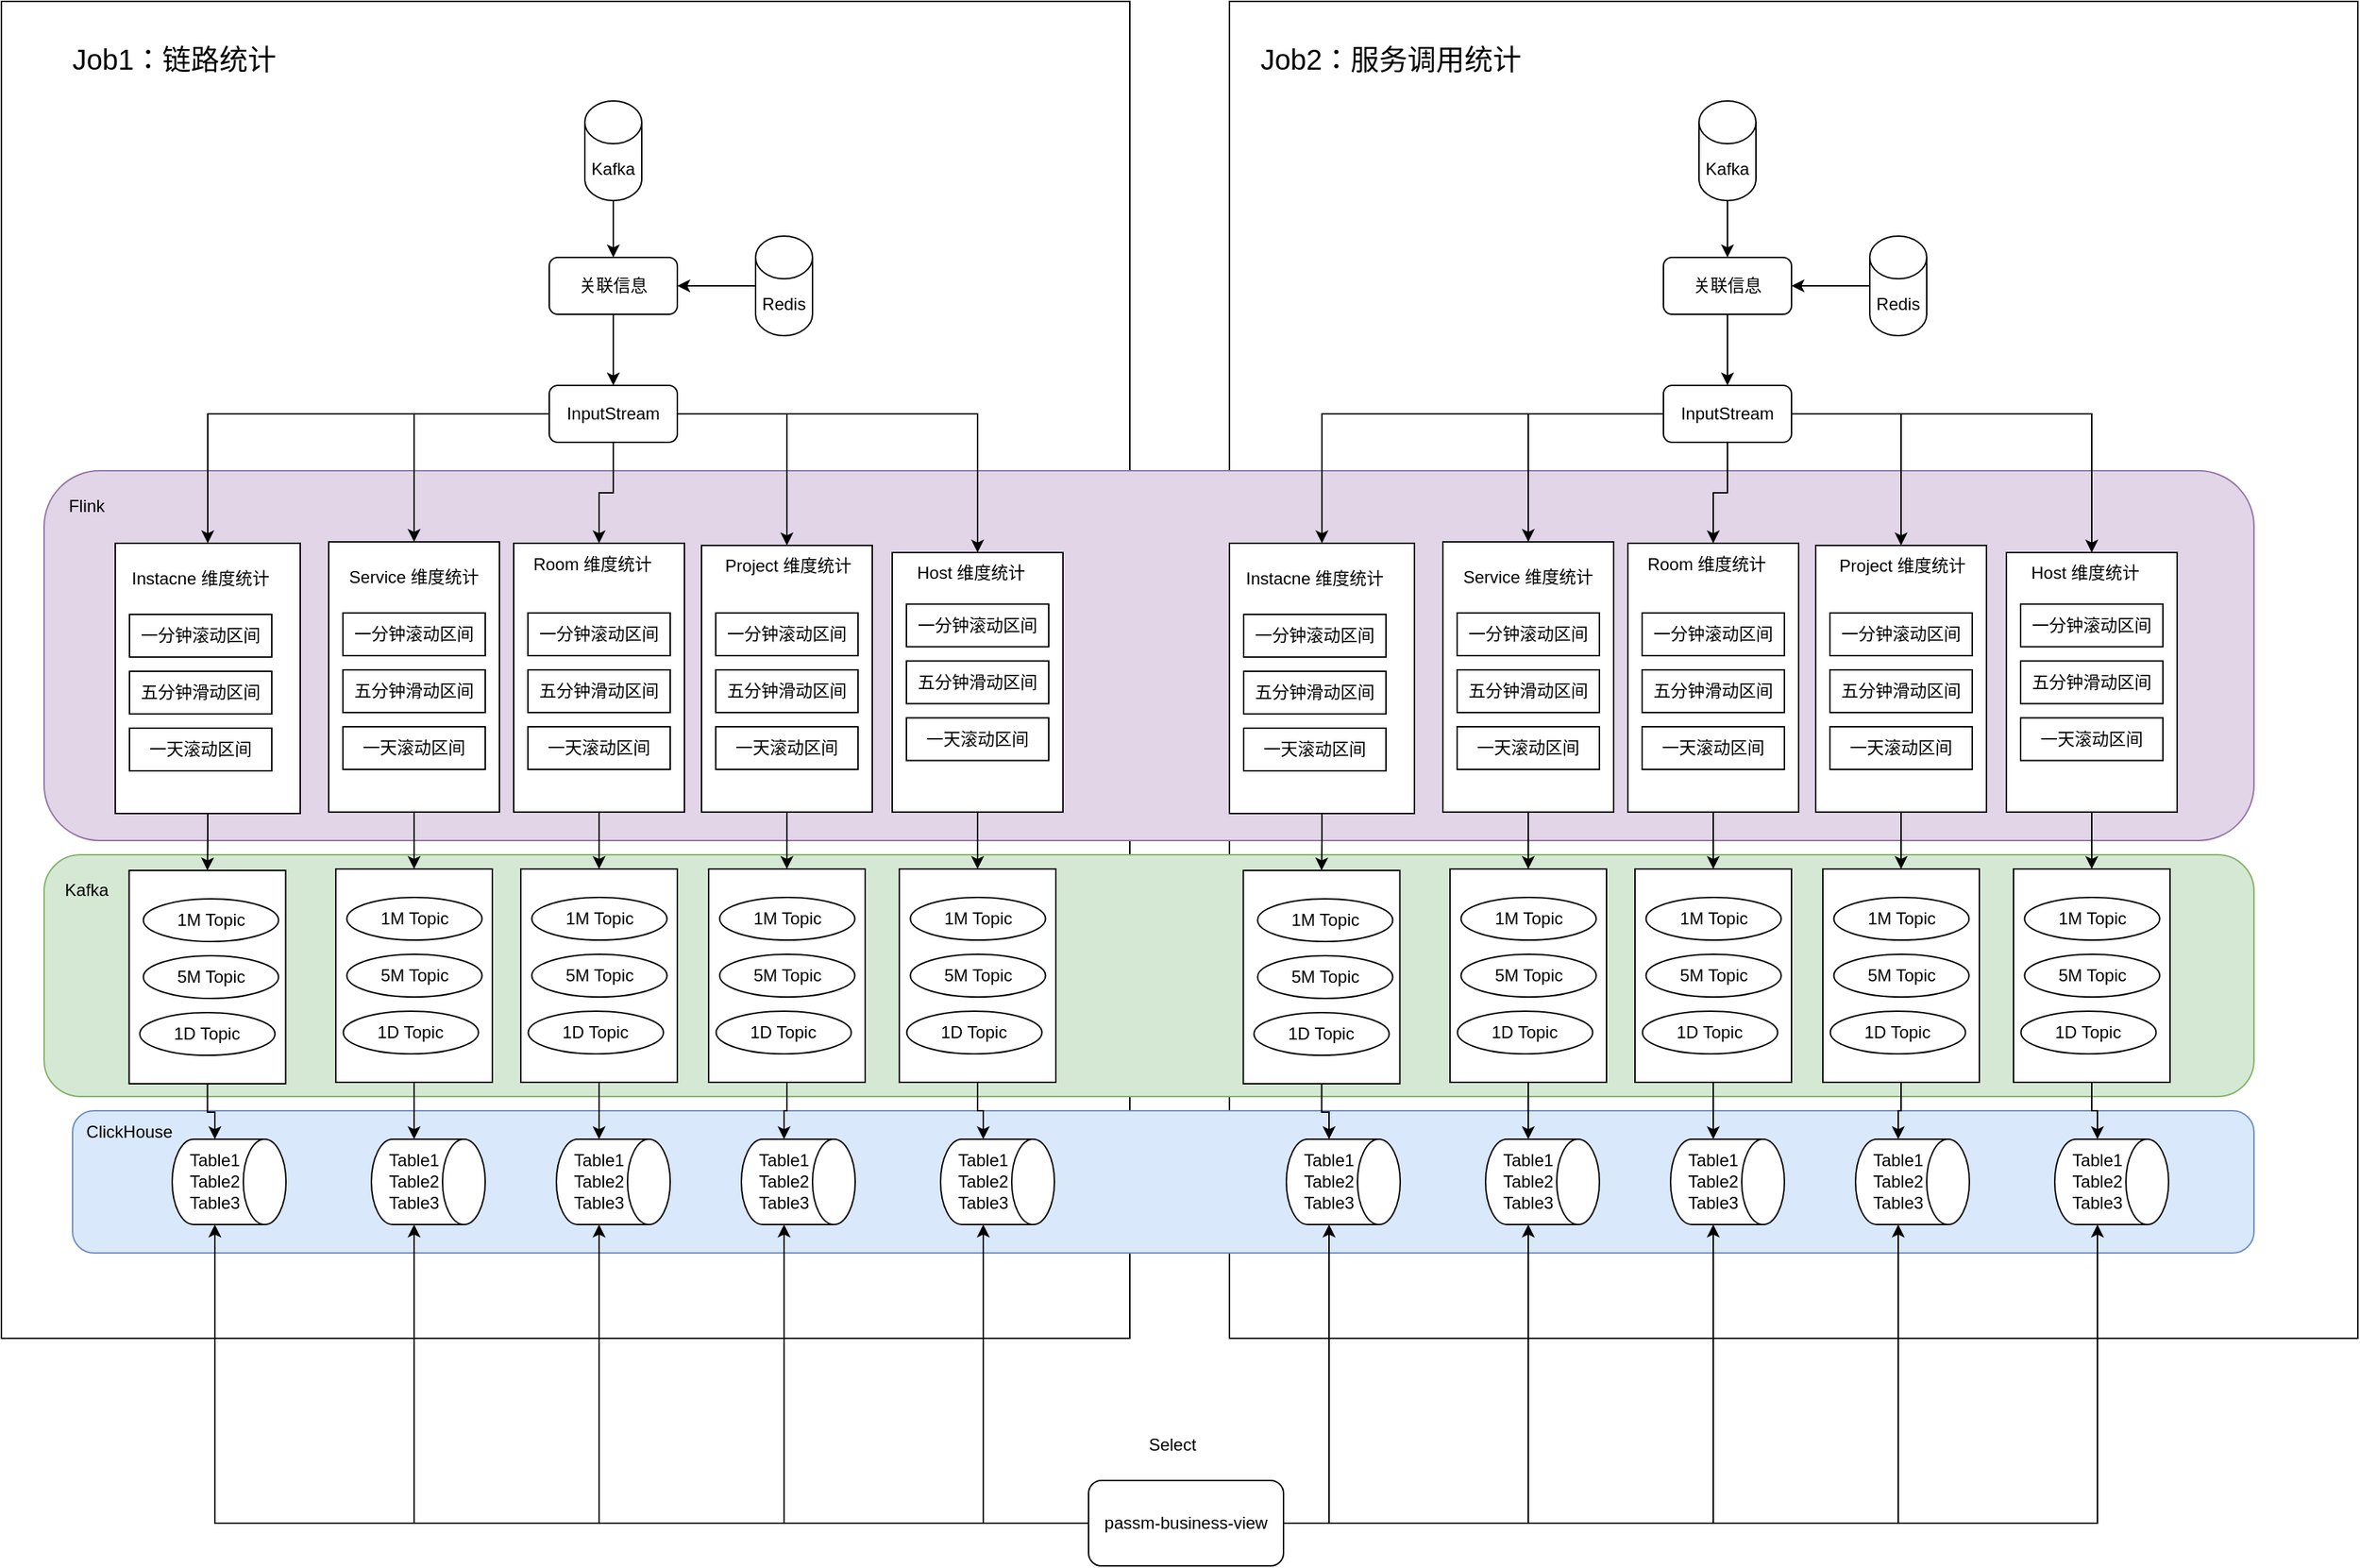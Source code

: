 <mxfile version="26.1.1">
  <diagram name="第 1 页" id="CsmVNthw5Pach-uJiGhg">
    <mxGraphModel dx="2427" dy="1175" grid="1" gridSize="10" guides="1" tooltips="1" connect="1" arrows="1" fold="1" page="1" pageScale="1" pageWidth="827" pageHeight="1169" math="0" shadow="0">
      <root>
        <mxCell id="0" />
        <mxCell id="1" parent="0" />
        <mxCell id="d3hysCNAhfZ4Tvbttm1y-117" value="" style="rounded=0;whiteSpace=wrap;html=1;" vertex="1" parent="1">
          <mxGeometry x="163" y="30" width="793" height="940" as="geometry" />
        </mxCell>
        <mxCell id="d3hysCNAhfZ4Tvbttm1y-116" value="" style="rounded=0;whiteSpace=wrap;html=1;" vertex="1" parent="1">
          <mxGeometry x="-700" y="30" width="793" height="940" as="geometry" />
        </mxCell>
        <mxCell id="d3hysCNAhfZ4Tvbttm1y-2" value="" style="rounded=1;whiteSpace=wrap;html=1;fillColor=#dae8fc;strokeColor=#6c8ebf;" vertex="1" parent="1">
          <mxGeometry x="-650" y="810" width="1533" height="100" as="geometry" />
        </mxCell>
        <mxCell id="d3hysCNAhfZ4Tvbttm1y-1" value="" style="rounded=1;whiteSpace=wrap;html=1;fillColor=#d5e8d4;strokeColor=#82b366;" vertex="1" parent="1">
          <mxGeometry x="-670" y="630" width="1553" height="170" as="geometry" />
        </mxCell>
        <mxCell id="d3hysCNAhfZ4Tvbttm1y-3" value="" style="rounded=1;whiteSpace=wrap;html=1;fillColor=#e1d5e7;strokeColor=#9673a6;" vertex="1" parent="1">
          <mxGeometry x="-670" y="360" width="1553" height="260" as="geometry" />
        </mxCell>
        <mxCell id="Z5-1r_VYY9yfkDdFCzC5-3" style="edgeStyle=orthogonalEdgeStyle;rounded=0;orthogonalLoop=1;jettySize=auto;html=1;entryX=0.5;entryY=0;entryDx=0;entryDy=0;" parent="1" source="Z5-1r_VYY9yfkDdFCzC5-2" target="Z5-1r_VYY9yfkDdFCzC5-4" edge="1">
          <mxGeometry relative="1" as="geometry">
            <mxPoint x="513" y="210" as="targetPoint" />
          </mxGeometry>
        </mxCell>
        <mxCell id="Z5-1r_VYY9yfkDdFCzC5-2" value="Kafka" style="shape=cylinder3;whiteSpace=wrap;html=1;boundedLbl=1;backgroundOutline=1;size=15;rotation=0;" parent="1" vertex="1">
          <mxGeometry x="493" y="100" width="40" height="70" as="geometry" />
        </mxCell>
        <mxCell id="Z5-1r_VYY9yfkDdFCzC5-9" style="edgeStyle=orthogonalEdgeStyle;rounded=0;orthogonalLoop=1;jettySize=auto;html=1;entryX=0.5;entryY=0;entryDx=0;entryDy=0;" parent="1" source="Z5-1r_VYY9yfkDdFCzC5-4" target="Z5-1r_VYY9yfkDdFCzC5-10" edge="1">
          <mxGeometry relative="1" as="geometry">
            <mxPoint x="513" y="300" as="targetPoint" />
          </mxGeometry>
        </mxCell>
        <mxCell id="Z5-1r_VYY9yfkDdFCzC5-4" value="关联信息" style="rounded=1;whiteSpace=wrap;html=1;" parent="1" vertex="1">
          <mxGeometry x="468" y="210" width="90" height="40" as="geometry" />
        </mxCell>
        <mxCell id="Z5-1r_VYY9yfkDdFCzC5-6" style="edgeStyle=orthogonalEdgeStyle;rounded=0;orthogonalLoop=1;jettySize=auto;html=1;entryX=1;entryY=0.5;entryDx=0;entryDy=0;" parent="1" source="Z5-1r_VYY9yfkDdFCzC5-5" target="Z5-1r_VYY9yfkDdFCzC5-4" edge="1">
          <mxGeometry relative="1" as="geometry" />
        </mxCell>
        <mxCell id="Z5-1r_VYY9yfkDdFCzC5-5" value="Redis" style="shape=cylinder3;whiteSpace=wrap;html=1;boundedLbl=1;backgroundOutline=1;size=15;rotation=0;" parent="1" vertex="1">
          <mxGeometry x="613" y="195" width="40" height="70" as="geometry" />
        </mxCell>
        <mxCell id="Z5-1r_VYY9yfkDdFCzC5-49" style="edgeStyle=orthogonalEdgeStyle;rounded=0;orthogonalLoop=1;jettySize=auto;html=1;entryX=0.5;entryY=0;entryDx=0;entryDy=0;" parent="1" source="Z5-1r_VYY9yfkDdFCzC5-10" target="Z5-1r_VYY9yfkDdFCzC5-14" edge="1">
          <mxGeometry relative="1" as="geometry" />
        </mxCell>
        <mxCell id="Z5-1r_VYY9yfkDdFCzC5-50" style="edgeStyle=orthogonalEdgeStyle;rounded=0;orthogonalLoop=1;jettySize=auto;html=1;entryX=0.5;entryY=0;entryDx=0;entryDy=0;" parent="1" source="Z5-1r_VYY9yfkDdFCzC5-10" target="Z5-1r_VYY9yfkDdFCzC5-15" edge="1">
          <mxGeometry relative="1" as="geometry" />
        </mxCell>
        <mxCell id="Z5-1r_VYY9yfkDdFCzC5-51" style="edgeStyle=orthogonalEdgeStyle;rounded=0;orthogonalLoop=1;jettySize=auto;html=1;entryX=0.5;entryY=0;entryDx=0;entryDy=0;" parent="1" source="Z5-1r_VYY9yfkDdFCzC5-10" target="Z5-1r_VYY9yfkDdFCzC5-16" edge="1">
          <mxGeometry relative="1" as="geometry" />
        </mxCell>
        <mxCell id="Z5-1r_VYY9yfkDdFCzC5-52" style="edgeStyle=orthogonalEdgeStyle;rounded=0;orthogonalLoop=1;jettySize=auto;html=1;entryX=0.5;entryY=0;entryDx=0;entryDy=0;" parent="1" source="Z5-1r_VYY9yfkDdFCzC5-10" target="Z5-1r_VYY9yfkDdFCzC5-17" edge="1">
          <mxGeometry relative="1" as="geometry" />
        </mxCell>
        <mxCell id="Z5-1r_VYY9yfkDdFCzC5-53" style="edgeStyle=orthogonalEdgeStyle;rounded=0;orthogonalLoop=1;jettySize=auto;html=1;entryX=0.5;entryY=0;entryDx=0;entryDy=0;" parent="1" source="Z5-1r_VYY9yfkDdFCzC5-10" target="Z5-1r_VYY9yfkDdFCzC5-27" edge="1">
          <mxGeometry relative="1" as="geometry" />
        </mxCell>
        <mxCell id="Z5-1r_VYY9yfkDdFCzC5-10" value="InputStream" style="rounded=1;whiteSpace=wrap;html=1;" parent="1" vertex="1">
          <mxGeometry x="468" y="300" width="90" height="40" as="geometry" />
        </mxCell>
        <mxCell id="Z5-1r_VYY9yfkDdFCzC5-22" value="" style="group" parent="1" vertex="1" connectable="0">
          <mxGeometry x="163" y="411" width="130" height="390" as="geometry" />
        </mxCell>
        <mxCell id="Z5-1r_VYY9yfkDdFCzC5-86" style="edgeStyle=orthogonalEdgeStyle;rounded=0;orthogonalLoop=1;jettySize=auto;html=1;entryX=0.5;entryY=0;entryDx=0;entryDy=0;" parent="Z5-1r_VYY9yfkDdFCzC5-22" source="Z5-1r_VYY9yfkDdFCzC5-14" target="Z5-1r_VYY9yfkDdFCzC5-60" edge="1">
          <mxGeometry relative="1" as="geometry" />
        </mxCell>
        <mxCell id="Z5-1r_VYY9yfkDdFCzC5-14" value="" style="rounded=0;whiteSpace=wrap;html=1;" parent="Z5-1r_VYY9yfkDdFCzC5-22" vertex="1">
          <mxGeometry width="130" height="190" as="geometry" />
        </mxCell>
        <mxCell id="Z5-1r_VYY9yfkDdFCzC5-18" value="Instacne 维度统计" style="text;html=1;align=center;verticalAlign=middle;whiteSpace=wrap;rounded=0;" parent="Z5-1r_VYY9yfkDdFCzC5-22" vertex="1">
          <mxGeometry x="10" y="10" width="100.0" height="30" as="geometry" />
        </mxCell>
        <mxCell id="Z5-1r_VYY9yfkDdFCzC5-29" value="一分钟滚动区间" style="rounded=0;whiteSpace=wrap;html=1;" parent="Z5-1r_VYY9yfkDdFCzC5-22" vertex="1">
          <mxGeometry x="10" y="50" width="100" height="30" as="geometry" />
        </mxCell>
        <mxCell id="Z5-1r_VYY9yfkDdFCzC5-30" value="五分钟滑动区&lt;span style=&quot;color: rgba(0, 0, 0, 0); font-family: monospace; font-size: 0px; text-align: start; text-wrap-mode: nowrap;&quot;&gt;%3CmxGraphModel%3E%3Croot%3E%3CmxCell%20id%3D%220%22%2F%3E%3CmxCell%20id%3D%221%22%20parent%3D%220%22%2F%3E%3CmxCell%20id%3D%222%22%20value%3D%22%E4%B8%80%E5%88%86%E9%92%9F%E5%8C%BA%E9%97%B4%22%20style%3D%22rounded%3D0%3BwhiteSpace%3Dwrap%3Bhtml%3D1%3B%22%20vertex%3D%221%22%20parent%3D%221%22%3E%3CmxGeometry%20x%3D%2260%22%20y%3D%22460%22%20width%3D%22100%22%20height%3D%2230%22%20as%3D%22geometry%22%2F%3E%3C%2FmxCell%3E%3C%2Froot%3E%3C%2FmxGraphModel%3E&lt;/span&gt;间" style="rounded=0;whiteSpace=wrap;html=1;" parent="Z5-1r_VYY9yfkDdFCzC5-22" vertex="1">
          <mxGeometry x="10" y="90" width="100" height="30" as="geometry" />
        </mxCell>
        <mxCell id="Z5-1r_VYY9yfkDdFCzC5-36" value="一天滚动区&lt;span style=&quot;color: rgba(0, 0, 0, 0); font-family: monospace; font-size: 0px; text-align: start; text-wrap-mode: nowrap;&quot;&gt;%3CmxGraphModel%3E%3Croot%3E%3CmxCell%20id%3D%220%22%2F%3E%3CmxCell%20id%3D%221%22%20parent%3D%220%22%2F%3E%3CmxCell%20id%3D%222%22%20value%3D%22%E4%B8%80%E5%88%86%E9%92%9F%E5%8C%BA%E9%97%B4%22%20style%3D%22rounded%3D0%3BwhiteSpace%3Dwrap%3Bhtml%3D1%3B%22%20vertex%3D%221%22%20parent%3D%221%22%3E%3CmxGeometry%20x%3D%2260%22%20y%3D%22460%22%20width%3D%22100%22%20height%3D%2230%22%20as%3D%22geometry%22%2F%3E%3C%2FmxCell%3E%3C%2Froot%3E%3C%2FmxGraphModel%3E&lt;/span&gt;间" style="rounded=0;whiteSpace=wrap;html=1;" parent="Z5-1r_VYY9yfkDdFCzC5-22" vertex="1">
          <mxGeometry x="10" y="130" width="100" height="30" as="geometry" />
        </mxCell>
        <mxCell id="Z5-1r_VYY9yfkDdFCzC5-69" value="" style="group" parent="Z5-1r_VYY9yfkDdFCzC5-22" vertex="1" connectable="0">
          <mxGeometry x="9.75" y="230" width="110" height="150" as="geometry" />
        </mxCell>
        <mxCell id="Z5-1r_VYY9yfkDdFCzC5-60" value="" style="rounded=0;whiteSpace=wrap;html=1;" parent="Z5-1r_VYY9yfkDdFCzC5-69" vertex="1">
          <mxGeometry width="110" height="150" as="geometry" />
        </mxCell>
        <mxCell id="Z5-1r_VYY9yfkDdFCzC5-56" value="1M Topic" style="ellipse;whiteSpace=wrap;html=1;" parent="Z5-1r_VYY9yfkDdFCzC5-69" vertex="1">
          <mxGeometry x="10" y="20" width="95" height="30" as="geometry" />
        </mxCell>
        <mxCell id="Z5-1r_VYY9yfkDdFCzC5-58" value="5M Topic" style="ellipse;whiteSpace=wrap;html=1;" parent="Z5-1r_VYY9yfkDdFCzC5-69" vertex="1">
          <mxGeometry x="10" y="60" width="95" height="30" as="geometry" />
        </mxCell>
        <mxCell id="Z5-1r_VYY9yfkDdFCzC5-59" value="1D Topic" style="ellipse;whiteSpace=wrap;html=1;" parent="Z5-1r_VYY9yfkDdFCzC5-69" vertex="1">
          <mxGeometry x="7.5" y="100" width="95" height="30" as="geometry" />
        </mxCell>
        <mxCell id="Z5-1r_VYY9yfkDdFCzC5-23" value="" style="group" parent="1" vertex="1" connectable="0">
          <mxGeometry x="313" y="410" width="120" height="310" as="geometry" />
        </mxCell>
        <mxCell id="Z5-1r_VYY9yfkDdFCzC5-15" value="" style="rounded=0;whiteSpace=wrap;html=1;" parent="Z5-1r_VYY9yfkDdFCzC5-23" vertex="1">
          <mxGeometry width="120" height="190" as="geometry" />
        </mxCell>
        <mxCell id="Z5-1r_VYY9yfkDdFCzC5-19" value="Service 维度统计" style="text;html=1;align=center;verticalAlign=middle;whiteSpace=wrap;rounded=0;" parent="Z5-1r_VYY9yfkDdFCzC5-23" vertex="1">
          <mxGeometry x="10" y="10.164" width="100" height="30.492" as="geometry" />
        </mxCell>
        <mxCell id="Z5-1r_VYY9yfkDdFCzC5-37" value="一分钟滚动区间" style="rounded=0;whiteSpace=wrap;html=1;" parent="Z5-1r_VYY9yfkDdFCzC5-23" vertex="1">
          <mxGeometry x="10" y="50" width="100" height="30" as="geometry" />
        </mxCell>
        <mxCell id="Z5-1r_VYY9yfkDdFCzC5-38" value="五分钟滑动区&lt;span style=&quot;color: rgba(0, 0, 0, 0); font-family: monospace; font-size: 0px; text-align: start; text-wrap-mode: nowrap;&quot;&gt;%3CmxGraphModel%3E%3Croot%3E%3CmxCell%20id%3D%220%22%2F%3E%3CmxCell%20id%3D%221%22%20parent%3D%220%22%2F%3E%3CmxCell%20id%3D%222%22%20value%3D%22%E4%B8%80%E5%88%86%E9%92%9F%E5%8C%BA%E9%97%B4%22%20style%3D%22rounded%3D0%3BwhiteSpace%3Dwrap%3Bhtml%3D1%3B%22%20vertex%3D%221%22%20parent%3D%221%22%3E%3CmxGeometry%20x%3D%2260%22%20y%3D%22460%22%20width%3D%22100%22%20height%3D%2230%22%20as%3D%22geometry%22%2F%3E%3C%2FmxCell%3E%3C%2Froot%3E%3C%2FmxGraphModel%3E&lt;/span&gt;间" style="rounded=0;whiteSpace=wrap;html=1;" parent="Z5-1r_VYY9yfkDdFCzC5-23" vertex="1">
          <mxGeometry x="10" y="90" width="100" height="30" as="geometry" />
        </mxCell>
        <mxCell id="Z5-1r_VYY9yfkDdFCzC5-39" value="一天滚动区&lt;span style=&quot;color: rgba(0, 0, 0, 0); font-family: monospace; font-size: 0px; text-align: start; text-wrap-mode: nowrap;&quot;&gt;%3CmxGraphModel%3E%3Croot%3E%3CmxCell%20id%3D%220%22%2F%3E%3CmxCell%20id%3D%221%22%20parent%3D%220%22%2F%3E%3CmxCell%20id%3D%222%22%20value%3D%22%E4%B8%80%E5%88%86%E9%92%9F%E5%8C%BA%E9%97%B4%22%20style%3D%22rounded%3D0%3BwhiteSpace%3Dwrap%3Bhtml%3D1%3B%22%20vertex%3D%221%22%20parent%3D%221%22%3E%3CmxGeometry%20x%3D%2260%22%20y%3D%22460%22%20width%3D%22100%22%20height%3D%2230%22%20as%3D%22geometry%22%2F%3E%3C%2FmxCell%3E%3C%2Froot%3E%3C%2FmxGraphModel%3E&lt;/span&gt;间" style="rounded=0;whiteSpace=wrap;html=1;" parent="Z5-1r_VYY9yfkDdFCzC5-23" vertex="1">
          <mxGeometry x="10" y="130" width="100" height="30" as="geometry" />
        </mxCell>
        <mxCell id="Z5-1r_VYY9yfkDdFCzC5-24" value="" style="group" parent="1" vertex="1" connectable="0">
          <mxGeometry x="443" y="411" width="120" height="189" as="geometry" />
        </mxCell>
        <mxCell id="Z5-1r_VYY9yfkDdFCzC5-16" value="" style="rounded=0;whiteSpace=wrap;html=1;" parent="Z5-1r_VYY9yfkDdFCzC5-24" vertex="1">
          <mxGeometry width="120" height="189.0" as="geometry" />
        </mxCell>
        <mxCell id="Z5-1r_VYY9yfkDdFCzC5-20" value="Room 维度统计" style="text;html=1;align=center;verticalAlign=middle;whiteSpace=wrap;rounded=0;" parent="Z5-1r_VYY9yfkDdFCzC5-24" vertex="1">
          <mxGeometry x="5.95" y="5.577" width="99.174" height="18.59" as="geometry" />
        </mxCell>
        <mxCell id="Z5-1r_VYY9yfkDdFCzC5-40" value="一分钟滚动区间" style="rounded=0;whiteSpace=wrap;html=1;" parent="Z5-1r_VYY9yfkDdFCzC5-24" vertex="1">
          <mxGeometry x="10" y="49" width="100" height="30" as="geometry" />
        </mxCell>
        <mxCell id="Z5-1r_VYY9yfkDdFCzC5-41" value="五分钟滑动区&lt;span style=&quot;color: rgba(0, 0, 0, 0); font-family: monospace; font-size: 0px; text-align: start; text-wrap-mode: nowrap;&quot;&gt;%3CmxGraphModel%3E%3Croot%3E%3CmxCell%20id%3D%220%22%2F%3E%3CmxCell%20id%3D%221%22%20parent%3D%220%22%2F%3E%3CmxCell%20id%3D%222%22%20value%3D%22%E4%B8%80%E5%88%86%E9%92%9F%E5%8C%BA%E9%97%B4%22%20style%3D%22rounded%3D0%3BwhiteSpace%3Dwrap%3Bhtml%3D1%3B%22%20vertex%3D%221%22%20parent%3D%221%22%3E%3CmxGeometry%20x%3D%2260%22%20y%3D%22460%22%20width%3D%22100%22%20height%3D%2230%22%20as%3D%22geometry%22%2F%3E%3C%2FmxCell%3E%3C%2Froot%3E%3C%2FmxGraphModel%3E&lt;/span&gt;间" style="rounded=0;whiteSpace=wrap;html=1;" parent="Z5-1r_VYY9yfkDdFCzC5-24" vertex="1">
          <mxGeometry x="10" y="89" width="100" height="30" as="geometry" />
        </mxCell>
        <mxCell id="Z5-1r_VYY9yfkDdFCzC5-42" value="一天滚动区&lt;span style=&quot;color: rgba(0, 0, 0, 0); font-family: monospace; font-size: 0px; text-align: start; text-wrap-mode: nowrap;&quot;&gt;%3CmxGraphModel%3E%3Croot%3E%3CmxCell%20id%3D%220%22%2F%3E%3CmxCell%20id%3D%221%22%20parent%3D%220%22%2F%3E%3CmxCell%20id%3D%222%22%20value%3D%22%E4%B8%80%E5%88%86%E9%92%9F%E5%8C%BA%E9%97%B4%22%20style%3D%22rounded%3D0%3BwhiteSpace%3Dwrap%3Bhtml%3D1%3B%22%20vertex%3D%221%22%20parent%3D%221%22%3E%3CmxGeometry%20x%3D%2260%22%20y%3D%22460%22%20width%3D%22100%22%20height%3D%2230%22%20as%3D%22geometry%22%2F%3E%3C%2FmxCell%3E%3C%2Froot%3E%3C%2FmxGraphModel%3E&lt;/span&gt;间" style="rounded=0;whiteSpace=wrap;html=1;" parent="Z5-1r_VYY9yfkDdFCzC5-24" vertex="1">
          <mxGeometry x="10" y="129" width="100" height="30" as="geometry" />
        </mxCell>
        <mxCell id="Z5-1r_VYY9yfkDdFCzC5-25" value="" style="group" parent="1" vertex="1" connectable="0">
          <mxGeometry x="575" y="412.5" width="120" height="187.5" as="geometry" />
        </mxCell>
        <mxCell id="Z5-1r_VYY9yfkDdFCzC5-17" value="" style="rounded=0;whiteSpace=wrap;html=1;" parent="Z5-1r_VYY9yfkDdFCzC5-25" vertex="1">
          <mxGeometry width="120" height="187.5" as="geometry" />
        </mxCell>
        <mxCell id="Z5-1r_VYY9yfkDdFCzC5-21" value="Project 维度统计" style="text;html=1;align=center;verticalAlign=middle;whiteSpace=wrap;rounded=0;" parent="Z5-1r_VYY9yfkDdFCzC5-25" vertex="1">
          <mxGeometry x="11.803" y="5.533" width="98.361" height="18.443" as="geometry" />
        </mxCell>
        <mxCell id="Z5-1r_VYY9yfkDdFCzC5-43" value="一分钟滚动区间" style="rounded=0;whiteSpace=wrap;html=1;" parent="Z5-1r_VYY9yfkDdFCzC5-25" vertex="1">
          <mxGeometry x="10" y="47.5" width="100" height="30" as="geometry" />
        </mxCell>
        <mxCell id="Z5-1r_VYY9yfkDdFCzC5-44" value="五分钟滑动区&lt;span style=&quot;color: rgba(0, 0, 0, 0); font-family: monospace; font-size: 0px; text-align: start; text-wrap-mode: nowrap;&quot;&gt;%3CmxGraphModel%3E%3Croot%3E%3CmxCell%20id%3D%220%22%2F%3E%3CmxCell%20id%3D%221%22%20parent%3D%220%22%2F%3E%3CmxCell%20id%3D%222%22%20value%3D%22%E4%B8%80%E5%88%86%E9%92%9F%E5%8C%BA%E9%97%B4%22%20style%3D%22rounded%3D0%3BwhiteSpace%3Dwrap%3Bhtml%3D1%3B%22%20vertex%3D%221%22%20parent%3D%221%22%3E%3CmxGeometry%20x%3D%2260%22%20y%3D%22460%22%20width%3D%22100%22%20height%3D%2230%22%20as%3D%22geometry%22%2F%3E%3C%2FmxCell%3E%3C%2Froot%3E%3C%2FmxGraphModel%3E&lt;/span&gt;间" style="rounded=0;whiteSpace=wrap;html=1;" parent="Z5-1r_VYY9yfkDdFCzC5-25" vertex="1">
          <mxGeometry x="10" y="87.5" width="100" height="30" as="geometry" />
        </mxCell>
        <mxCell id="Z5-1r_VYY9yfkDdFCzC5-45" value="一天滚动区&lt;span style=&quot;color: rgba(0, 0, 0, 0); font-family: monospace; font-size: 0px; text-align: start; text-wrap-mode: nowrap;&quot;&gt;%3CmxGraphModel%3E%3Croot%3E%3CmxCell%20id%3D%220%22%2F%3E%3CmxCell%20id%3D%221%22%20parent%3D%220%22%2F%3E%3CmxCell%20id%3D%222%22%20value%3D%22%E4%B8%80%E5%88%86%E9%92%9F%E5%8C%BA%E9%97%B4%22%20style%3D%22rounded%3D0%3BwhiteSpace%3Dwrap%3Bhtml%3D1%3B%22%20vertex%3D%221%22%20parent%3D%221%22%3E%3CmxGeometry%20x%3D%2260%22%20y%3D%22460%22%20width%3D%22100%22%20height%3D%2230%22%20as%3D%22geometry%22%2F%3E%3C%2FmxCell%3E%3C%2Froot%3E%3C%2FmxGraphModel%3E&lt;/span&gt;间" style="rounded=0;whiteSpace=wrap;html=1;" parent="Z5-1r_VYY9yfkDdFCzC5-25" vertex="1">
          <mxGeometry x="10" y="127.5" width="100" height="30" as="geometry" />
        </mxCell>
        <mxCell id="Z5-1r_VYY9yfkDdFCzC5-26" value="" style="group" parent="1" vertex="1" connectable="0">
          <mxGeometry x="709" y="417.5" width="120" height="182.5" as="geometry" />
        </mxCell>
        <mxCell id="Z5-1r_VYY9yfkDdFCzC5-27" value="" style="rounded=0;whiteSpace=wrap;html=1;" parent="Z5-1r_VYY9yfkDdFCzC5-26" vertex="1">
          <mxGeometry width="120" height="182.5" as="geometry" />
        </mxCell>
        <mxCell id="Z5-1r_VYY9yfkDdFCzC5-28" value="Host 维度统计" style="text;html=1;align=center;verticalAlign=middle;whiteSpace=wrap;rounded=0;" parent="Z5-1r_VYY9yfkDdFCzC5-26" vertex="1">
          <mxGeometry x="5.95" y="5.385" width="99.174" height="17.951" as="geometry" />
        </mxCell>
        <mxCell id="Z5-1r_VYY9yfkDdFCzC5-46" value="一分钟滚动区间" style="rounded=0;whiteSpace=wrap;html=1;" parent="Z5-1r_VYY9yfkDdFCzC5-26" vertex="1">
          <mxGeometry x="10" y="36.25" width="100" height="30" as="geometry" />
        </mxCell>
        <mxCell id="Z5-1r_VYY9yfkDdFCzC5-47" value="五分钟滑动区&lt;span style=&quot;color: rgba(0, 0, 0, 0); font-family: monospace; font-size: 0px; text-align: start; text-wrap-mode: nowrap;&quot;&gt;%3CmxGraphModel%3E%3Croot%3E%3CmxCell%20id%3D%220%22%2F%3E%3CmxCell%20id%3D%221%22%20parent%3D%220%22%2F%3E%3CmxCell%20id%3D%222%22%20value%3D%22%E4%B8%80%E5%88%86%E9%92%9F%E5%8C%BA%E9%97%B4%22%20style%3D%22rounded%3D0%3BwhiteSpace%3Dwrap%3Bhtml%3D1%3B%22%20vertex%3D%221%22%20parent%3D%221%22%3E%3CmxGeometry%20x%3D%2260%22%20y%3D%22460%22%20width%3D%22100%22%20height%3D%2230%22%20as%3D%22geometry%22%2F%3E%3C%2FmxCell%3E%3C%2Froot%3E%3C%2FmxGraphModel%3E&lt;/span&gt;间" style="rounded=0;whiteSpace=wrap;html=1;" parent="Z5-1r_VYY9yfkDdFCzC5-26" vertex="1">
          <mxGeometry x="10" y="76.25" width="100" height="30" as="geometry" />
        </mxCell>
        <mxCell id="Z5-1r_VYY9yfkDdFCzC5-48" value="一天滚动区&lt;span style=&quot;color: rgba(0, 0, 0, 0); font-family: monospace; font-size: 0px; text-align: start; text-wrap-mode: nowrap;&quot;&gt;%3CmxGraphModel%3E%3Croot%3E%3CmxCell%20id%3D%220%22%2F%3E%3CmxCell%20id%3D%221%22%20parent%3D%220%22%2F%3E%3CmxCell%20id%3D%222%22%20value%3D%22%E4%B8%80%E5%88%86%E9%92%9F%E5%8C%BA%E9%97%B4%22%20style%3D%22rounded%3D0%3BwhiteSpace%3Dwrap%3Bhtml%3D1%3B%22%20vertex%3D%221%22%20parent%3D%221%22%3E%3CmxGeometry%20x%3D%2260%22%20y%3D%22460%22%20width%3D%22100%22%20height%3D%2230%22%20as%3D%22geometry%22%2F%3E%3C%2FmxCell%3E%3C%2Froot%3E%3C%2FmxGraphModel%3E&lt;/span&gt;间" style="rounded=0;whiteSpace=wrap;html=1;" parent="Z5-1r_VYY9yfkDdFCzC5-26" vertex="1">
          <mxGeometry x="10" y="116.25" width="100" height="30" as="geometry" />
        </mxCell>
        <mxCell id="Z5-1r_VYY9yfkDdFCzC5-70" value="" style="group" parent="1" vertex="1" connectable="0">
          <mxGeometry x="318" y="640" width="110" height="150" as="geometry" />
        </mxCell>
        <mxCell id="Z5-1r_VYY9yfkDdFCzC5-61" value="" style="rounded=0;whiteSpace=wrap;html=1;" parent="Z5-1r_VYY9yfkDdFCzC5-70" vertex="1">
          <mxGeometry width="110" height="150" as="geometry" />
        </mxCell>
        <mxCell id="Z5-1r_VYY9yfkDdFCzC5-62" value="1M Topic" style="ellipse;whiteSpace=wrap;html=1;" parent="Z5-1r_VYY9yfkDdFCzC5-70" vertex="1">
          <mxGeometry x="7.75" y="20" width="95" height="30" as="geometry" />
        </mxCell>
        <mxCell id="Z5-1r_VYY9yfkDdFCzC5-63" value="5M Topic" style="ellipse;whiteSpace=wrap;html=1;" parent="Z5-1r_VYY9yfkDdFCzC5-70" vertex="1">
          <mxGeometry x="7.75" y="60" width="95" height="30" as="geometry" />
        </mxCell>
        <mxCell id="Z5-1r_VYY9yfkDdFCzC5-64" value="1D Topic" style="ellipse;whiteSpace=wrap;html=1;" parent="Z5-1r_VYY9yfkDdFCzC5-70" vertex="1">
          <mxGeometry x="5.25" y="100" width="95" height="30" as="geometry" />
        </mxCell>
        <mxCell id="Z5-1r_VYY9yfkDdFCzC5-71" value="" style="group" parent="1" vertex="1" connectable="0">
          <mxGeometry x="448" y="640" width="110" height="150" as="geometry" />
        </mxCell>
        <mxCell id="Z5-1r_VYY9yfkDdFCzC5-72" value="" style="rounded=0;whiteSpace=wrap;html=1;" parent="Z5-1r_VYY9yfkDdFCzC5-71" vertex="1">
          <mxGeometry width="110" height="150" as="geometry" />
        </mxCell>
        <mxCell id="Z5-1r_VYY9yfkDdFCzC5-73" value="1M Topic" style="ellipse;whiteSpace=wrap;html=1;" parent="Z5-1r_VYY9yfkDdFCzC5-71" vertex="1">
          <mxGeometry x="7.75" y="20" width="95" height="30" as="geometry" />
        </mxCell>
        <mxCell id="Z5-1r_VYY9yfkDdFCzC5-74" value="5M Topic" style="ellipse;whiteSpace=wrap;html=1;" parent="Z5-1r_VYY9yfkDdFCzC5-71" vertex="1">
          <mxGeometry x="7.75" y="60" width="95" height="30" as="geometry" />
        </mxCell>
        <mxCell id="Z5-1r_VYY9yfkDdFCzC5-75" value="1D Topic" style="ellipse;whiteSpace=wrap;html=1;" parent="Z5-1r_VYY9yfkDdFCzC5-71" vertex="1">
          <mxGeometry x="5.25" y="100" width="95" height="30" as="geometry" />
        </mxCell>
        <mxCell id="Z5-1r_VYY9yfkDdFCzC5-76" value="" style="group" parent="1" vertex="1" connectable="0">
          <mxGeometry x="580" y="640" width="110" height="150" as="geometry" />
        </mxCell>
        <mxCell id="Z5-1r_VYY9yfkDdFCzC5-77" value="" style="rounded=0;whiteSpace=wrap;html=1;" parent="Z5-1r_VYY9yfkDdFCzC5-76" vertex="1">
          <mxGeometry width="110" height="150" as="geometry" />
        </mxCell>
        <mxCell id="Z5-1r_VYY9yfkDdFCzC5-78" value="1M Topic" style="ellipse;whiteSpace=wrap;html=1;" parent="Z5-1r_VYY9yfkDdFCzC5-76" vertex="1">
          <mxGeometry x="7.75" y="20" width="95" height="30" as="geometry" />
        </mxCell>
        <mxCell id="Z5-1r_VYY9yfkDdFCzC5-79" value="5M Topic" style="ellipse;whiteSpace=wrap;html=1;" parent="Z5-1r_VYY9yfkDdFCzC5-76" vertex="1">
          <mxGeometry x="7.75" y="60" width="95" height="30" as="geometry" />
        </mxCell>
        <mxCell id="Z5-1r_VYY9yfkDdFCzC5-80" value="1D Topic" style="ellipse;whiteSpace=wrap;html=1;" parent="Z5-1r_VYY9yfkDdFCzC5-76" vertex="1">
          <mxGeometry x="5.25" y="100" width="95" height="30" as="geometry" />
        </mxCell>
        <mxCell id="Z5-1r_VYY9yfkDdFCzC5-81" value="" style="group" parent="1" vertex="1" connectable="0">
          <mxGeometry x="714" y="640" width="110" height="150" as="geometry" />
        </mxCell>
        <mxCell id="Z5-1r_VYY9yfkDdFCzC5-82" value="" style="rounded=0;whiteSpace=wrap;html=1;" parent="Z5-1r_VYY9yfkDdFCzC5-81" vertex="1">
          <mxGeometry width="110" height="150" as="geometry" />
        </mxCell>
        <mxCell id="Z5-1r_VYY9yfkDdFCzC5-83" value="1M Topic" style="ellipse;whiteSpace=wrap;html=1;" parent="Z5-1r_VYY9yfkDdFCzC5-81" vertex="1">
          <mxGeometry x="7.75" y="20" width="95" height="30" as="geometry" />
        </mxCell>
        <mxCell id="Z5-1r_VYY9yfkDdFCzC5-84" value="5M Topic" style="ellipse;whiteSpace=wrap;html=1;" parent="Z5-1r_VYY9yfkDdFCzC5-81" vertex="1">
          <mxGeometry x="7.75" y="60" width="95" height="30" as="geometry" />
        </mxCell>
        <mxCell id="Z5-1r_VYY9yfkDdFCzC5-85" value="1D Topic" style="ellipse;whiteSpace=wrap;html=1;" parent="Z5-1r_VYY9yfkDdFCzC5-81" vertex="1">
          <mxGeometry x="5.25" y="100" width="95" height="30" as="geometry" />
        </mxCell>
        <mxCell id="Z5-1r_VYY9yfkDdFCzC5-87" style="edgeStyle=orthogonalEdgeStyle;rounded=0;orthogonalLoop=1;jettySize=auto;html=1;entryX=0.5;entryY=0;entryDx=0;entryDy=0;" parent="1" source="Z5-1r_VYY9yfkDdFCzC5-15" target="Z5-1r_VYY9yfkDdFCzC5-61" edge="1">
          <mxGeometry relative="1" as="geometry" />
        </mxCell>
        <mxCell id="Z5-1r_VYY9yfkDdFCzC5-88" style="edgeStyle=orthogonalEdgeStyle;rounded=0;orthogonalLoop=1;jettySize=auto;html=1;entryX=0.5;entryY=0;entryDx=0;entryDy=0;" parent="1" source="Z5-1r_VYY9yfkDdFCzC5-16" target="Z5-1r_VYY9yfkDdFCzC5-72" edge="1">
          <mxGeometry relative="1" as="geometry" />
        </mxCell>
        <mxCell id="Z5-1r_VYY9yfkDdFCzC5-89" style="edgeStyle=orthogonalEdgeStyle;rounded=0;orthogonalLoop=1;jettySize=auto;html=1;entryX=0.5;entryY=0;entryDx=0;entryDy=0;" parent="1" source="Z5-1r_VYY9yfkDdFCzC5-17" target="Z5-1r_VYY9yfkDdFCzC5-77" edge="1">
          <mxGeometry relative="1" as="geometry" />
        </mxCell>
        <mxCell id="Z5-1r_VYY9yfkDdFCzC5-90" style="edgeStyle=orthogonalEdgeStyle;rounded=0;orthogonalLoop=1;jettySize=auto;html=1;entryX=0.5;entryY=0;entryDx=0;entryDy=0;" parent="1" source="Z5-1r_VYY9yfkDdFCzC5-27" target="Z5-1r_VYY9yfkDdFCzC5-82" edge="1">
          <mxGeometry relative="1" as="geometry" />
        </mxCell>
        <mxCell id="Z5-1r_VYY9yfkDdFCzC5-95" value="" style="group" parent="1" vertex="1" connectable="0">
          <mxGeometry x="203" y="830" width="80" height="60" as="geometry" />
        </mxCell>
        <mxCell id="Z5-1r_VYY9yfkDdFCzC5-91" value="" style="shape=cylinder3;whiteSpace=wrap;html=1;boundedLbl=1;backgroundOutline=1;size=15;rotation=90;" parent="Z5-1r_VYY9yfkDdFCzC5-95" vertex="1">
          <mxGeometry x="10" y="-10" width="60" height="80" as="geometry" />
        </mxCell>
        <mxCell id="Z5-1r_VYY9yfkDdFCzC5-92" value="Table1" style="text;html=1;align=center;verticalAlign=middle;whiteSpace=wrap;rounded=0;" parent="Z5-1r_VYY9yfkDdFCzC5-95" vertex="1">
          <mxGeometry width="60" height="30" as="geometry" />
        </mxCell>
        <mxCell id="Z5-1r_VYY9yfkDdFCzC5-93" value="Table2" style="text;html=1;align=center;verticalAlign=middle;whiteSpace=wrap;rounded=0;" parent="Z5-1r_VYY9yfkDdFCzC5-95" vertex="1">
          <mxGeometry y="15" width="60" height="30" as="geometry" />
        </mxCell>
        <mxCell id="Z5-1r_VYY9yfkDdFCzC5-94" value="Table3" style="text;html=1;align=center;verticalAlign=middle;whiteSpace=wrap;rounded=0;" parent="Z5-1r_VYY9yfkDdFCzC5-95" vertex="1">
          <mxGeometry y="30" width="60" height="30" as="geometry" />
        </mxCell>
        <mxCell id="Z5-1r_VYY9yfkDdFCzC5-97" value="" style="group" parent="1" vertex="1" connectable="0">
          <mxGeometry x="343" y="830" width="80" height="60" as="geometry" />
        </mxCell>
        <mxCell id="Z5-1r_VYY9yfkDdFCzC5-98" value="" style="shape=cylinder3;whiteSpace=wrap;html=1;boundedLbl=1;backgroundOutline=1;size=15;rotation=90;" parent="Z5-1r_VYY9yfkDdFCzC5-97" vertex="1">
          <mxGeometry x="10" y="-10" width="60" height="80" as="geometry" />
        </mxCell>
        <mxCell id="Z5-1r_VYY9yfkDdFCzC5-99" value="Table1" style="text;html=1;align=center;verticalAlign=middle;whiteSpace=wrap;rounded=0;" parent="Z5-1r_VYY9yfkDdFCzC5-97" vertex="1">
          <mxGeometry width="60" height="30" as="geometry" />
        </mxCell>
        <mxCell id="Z5-1r_VYY9yfkDdFCzC5-100" value="Table2" style="text;html=1;align=center;verticalAlign=middle;whiteSpace=wrap;rounded=0;" parent="Z5-1r_VYY9yfkDdFCzC5-97" vertex="1">
          <mxGeometry y="15" width="60" height="30" as="geometry" />
        </mxCell>
        <mxCell id="Z5-1r_VYY9yfkDdFCzC5-101" value="Table3" style="text;html=1;align=center;verticalAlign=middle;whiteSpace=wrap;rounded=0;" parent="Z5-1r_VYY9yfkDdFCzC5-97" vertex="1">
          <mxGeometry y="30" width="60" height="30" as="geometry" />
        </mxCell>
        <mxCell id="Z5-1r_VYY9yfkDdFCzC5-107" value="" style="group" parent="1" vertex="1" connectable="0">
          <mxGeometry x="473" y="830" width="80" height="60" as="geometry" />
        </mxCell>
        <mxCell id="Z5-1r_VYY9yfkDdFCzC5-108" value="" style="shape=cylinder3;whiteSpace=wrap;html=1;boundedLbl=1;backgroundOutline=1;size=15;rotation=90;" parent="Z5-1r_VYY9yfkDdFCzC5-107" vertex="1">
          <mxGeometry x="10" y="-10" width="60" height="80" as="geometry" />
        </mxCell>
        <mxCell id="Z5-1r_VYY9yfkDdFCzC5-109" value="Table1" style="text;html=1;align=center;verticalAlign=middle;whiteSpace=wrap;rounded=0;" parent="Z5-1r_VYY9yfkDdFCzC5-107" vertex="1">
          <mxGeometry width="60" height="30" as="geometry" />
        </mxCell>
        <mxCell id="Z5-1r_VYY9yfkDdFCzC5-110" value="Table2" style="text;html=1;align=center;verticalAlign=middle;whiteSpace=wrap;rounded=0;" parent="Z5-1r_VYY9yfkDdFCzC5-107" vertex="1">
          <mxGeometry y="15" width="60" height="30" as="geometry" />
        </mxCell>
        <mxCell id="Z5-1r_VYY9yfkDdFCzC5-111" value="Table3" style="text;html=1;align=center;verticalAlign=middle;whiteSpace=wrap;rounded=0;" parent="Z5-1r_VYY9yfkDdFCzC5-107" vertex="1">
          <mxGeometry y="30" width="60" height="30" as="geometry" />
        </mxCell>
        <mxCell id="Z5-1r_VYY9yfkDdFCzC5-112" value="" style="group" parent="1" vertex="1" connectable="0">
          <mxGeometry x="603" y="830" width="80" height="60" as="geometry" />
        </mxCell>
        <mxCell id="Z5-1r_VYY9yfkDdFCzC5-113" value="" style="shape=cylinder3;whiteSpace=wrap;html=1;boundedLbl=1;backgroundOutline=1;size=15;rotation=90;" parent="Z5-1r_VYY9yfkDdFCzC5-112" vertex="1">
          <mxGeometry x="10" y="-10" width="60" height="80" as="geometry" />
        </mxCell>
        <mxCell id="Z5-1r_VYY9yfkDdFCzC5-114" value="Table1" style="text;html=1;align=center;verticalAlign=middle;whiteSpace=wrap;rounded=0;" parent="Z5-1r_VYY9yfkDdFCzC5-112" vertex="1">
          <mxGeometry width="60" height="30" as="geometry" />
        </mxCell>
        <mxCell id="Z5-1r_VYY9yfkDdFCzC5-115" value="Table2" style="text;html=1;align=center;verticalAlign=middle;whiteSpace=wrap;rounded=0;" parent="Z5-1r_VYY9yfkDdFCzC5-112" vertex="1">
          <mxGeometry y="15" width="60" height="30" as="geometry" />
        </mxCell>
        <mxCell id="Z5-1r_VYY9yfkDdFCzC5-116" value="Table3" style="text;html=1;align=center;verticalAlign=middle;whiteSpace=wrap;rounded=0;" parent="Z5-1r_VYY9yfkDdFCzC5-112" vertex="1">
          <mxGeometry y="30" width="60" height="30" as="geometry" />
        </mxCell>
        <mxCell id="Z5-1r_VYY9yfkDdFCzC5-117" value="" style="group" parent="1" vertex="1" connectable="0">
          <mxGeometry x="743" y="830" width="80" height="60" as="geometry" />
        </mxCell>
        <mxCell id="Z5-1r_VYY9yfkDdFCzC5-118" value="" style="shape=cylinder3;whiteSpace=wrap;html=1;boundedLbl=1;backgroundOutline=1;size=15;rotation=90;" parent="Z5-1r_VYY9yfkDdFCzC5-117" vertex="1">
          <mxGeometry x="10" y="-10" width="60" height="80" as="geometry" />
        </mxCell>
        <mxCell id="Z5-1r_VYY9yfkDdFCzC5-119" value="Table1" style="text;html=1;align=center;verticalAlign=middle;whiteSpace=wrap;rounded=0;" parent="Z5-1r_VYY9yfkDdFCzC5-117" vertex="1">
          <mxGeometry width="60" height="30" as="geometry" />
        </mxCell>
        <mxCell id="Z5-1r_VYY9yfkDdFCzC5-120" value="Table2" style="text;html=1;align=center;verticalAlign=middle;whiteSpace=wrap;rounded=0;" parent="Z5-1r_VYY9yfkDdFCzC5-117" vertex="1">
          <mxGeometry y="15" width="60" height="30" as="geometry" />
        </mxCell>
        <mxCell id="Z5-1r_VYY9yfkDdFCzC5-121" value="Table3" style="text;html=1;align=center;verticalAlign=middle;whiteSpace=wrap;rounded=0;" parent="Z5-1r_VYY9yfkDdFCzC5-117" vertex="1">
          <mxGeometry y="30" width="60" height="30" as="geometry" />
        </mxCell>
        <mxCell id="Z5-1r_VYY9yfkDdFCzC5-122" style="edgeStyle=orthogonalEdgeStyle;rounded=0;orthogonalLoop=1;jettySize=auto;html=1;entryX=0.5;entryY=0;entryDx=0;entryDy=0;" parent="1" source="Z5-1r_VYY9yfkDdFCzC5-60" target="Z5-1r_VYY9yfkDdFCzC5-92" edge="1">
          <mxGeometry relative="1" as="geometry" />
        </mxCell>
        <mxCell id="Z5-1r_VYY9yfkDdFCzC5-123" style="edgeStyle=orthogonalEdgeStyle;rounded=0;orthogonalLoop=1;jettySize=auto;html=1;entryX=0.5;entryY=0;entryDx=0;entryDy=0;" parent="1" source="Z5-1r_VYY9yfkDdFCzC5-61" target="Z5-1r_VYY9yfkDdFCzC5-99" edge="1">
          <mxGeometry relative="1" as="geometry" />
        </mxCell>
        <mxCell id="Z5-1r_VYY9yfkDdFCzC5-124" style="edgeStyle=orthogonalEdgeStyle;rounded=0;orthogonalLoop=1;jettySize=auto;html=1;entryX=0.5;entryY=0;entryDx=0;entryDy=0;" parent="1" source="Z5-1r_VYY9yfkDdFCzC5-72" target="Z5-1r_VYY9yfkDdFCzC5-109" edge="1">
          <mxGeometry relative="1" as="geometry" />
        </mxCell>
        <mxCell id="Z5-1r_VYY9yfkDdFCzC5-125" style="edgeStyle=orthogonalEdgeStyle;rounded=0;orthogonalLoop=1;jettySize=auto;html=1;entryX=0.5;entryY=0;entryDx=0;entryDy=0;" parent="1" source="Z5-1r_VYY9yfkDdFCzC5-77" target="Z5-1r_VYY9yfkDdFCzC5-114" edge="1">
          <mxGeometry relative="1" as="geometry" />
        </mxCell>
        <mxCell id="Z5-1r_VYY9yfkDdFCzC5-126" style="edgeStyle=orthogonalEdgeStyle;rounded=0;orthogonalLoop=1;jettySize=auto;html=1;entryX=0.5;entryY=0;entryDx=0;entryDy=0;" parent="1" source="Z5-1r_VYY9yfkDdFCzC5-82" target="Z5-1r_VYY9yfkDdFCzC5-119" edge="1">
          <mxGeometry relative="1" as="geometry" />
        </mxCell>
        <mxCell id="d3hysCNAhfZ4Tvbttm1y-4" style="edgeStyle=orthogonalEdgeStyle;rounded=0;orthogonalLoop=1;jettySize=auto;html=1;entryX=0.5;entryY=0;entryDx=0;entryDy=0;" edge="1" parent="1" source="d3hysCNAhfZ4Tvbttm1y-5" target="d3hysCNAhfZ4Tvbttm1y-7">
          <mxGeometry relative="1" as="geometry">
            <mxPoint x="-270" y="210" as="targetPoint" />
          </mxGeometry>
        </mxCell>
        <mxCell id="d3hysCNAhfZ4Tvbttm1y-5" value="Kafka" style="shape=cylinder3;whiteSpace=wrap;html=1;boundedLbl=1;backgroundOutline=1;size=15;rotation=0;" vertex="1" parent="1">
          <mxGeometry x="-290" y="100" width="40" height="70" as="geometry" />
        </mxCell>
        <mxCell id="d3hysCNAhfZ4Tvbttm1y-6" style="edgeStyle=orthogonalEdgeStyle;rounded=0;orthogonalLoop=1;jettySize=auto;html=1;entryX=0.5;entryY=0;entryDx=0;entryDy=0;" edge="1" parent="1" source="d3hysCNAhfZ4Tvbttm1y-7" target="d3hysCNAhfZ4Tvbttm1y-15">
          <mxGeometry relative="1" as="geometry">
            <mxPoint x="-270" y="300" as="targetPoint" />
          </mxGeometry>
        </mxCell>
        <mxCell id="d3hysCNAhfZ4Tvbttm1y-7" value="关联信息" style="rounded=1;whiteSpace=wrap;html=1;" vertex="1" parent="1">
          <mxGeometry x="-315" y="210" width="90" height="40" as="geometry" />
        </mxCell>
        <mxCell id="d3hysCNAhfZ4Tvbttm1y-8" style="edgeStyle=orthogonalEdgeStyle;rounded=0;orthogonalLoop=1;jettySize=auto;html=1;entryX=1;entryY=0.5;entryDx=0;entryDy=0;" edge="1" parent="1" source="d3hysCNAhfZ4Tvbttm1y-9" target="d3hysCNAhfZ4Tvbttm1y-7">
          <mxGeometry relative="1" as="geometry" />
        </mxCell>
        <mxCell id="d3hysCNAhfZ4Tvbttm1y-9" value="Redis" style="shape=cylinder3;whiteSpace=wrap;html=1;boundedLbl=1;backgroundOutline=1;size=15;rotation=0;" vertex="1" parent="1">
          <mxGeometry x="-170" y="195" width="40" height="70" as="geometry" />
        </mxCell>
        <mxCell id="d3hysCNAhfZ4Tvbttm1y-10" style="edgeStyle=orthogonalEdgeStyle;rounded=0;orthogonalLoop=1;jettySize=auto;html=1;entryX=0.5;entryY=0;entryDx=0;entryDy=0;" edge="1" parent="1" source="d3hysCNAhfZ4Tvbttm1y-15" target="d3hysCNAhfZ4Tvbttm1y-18">
          <mxGeometry relative="1" as="geometry" />
        </mxCell>
        <mxCell id="d3hysCNAhfZ4Tvbttm1y-11" style="edgeStyle=orthogonalEdgeStyle;rounded=0;orthogonalLoop=1;jettySize=auto;html=1;entryX=0.5;entryY=0;entryDx=0;entryDy=0;" edge="1" parent="1" source="d3hysCNAhfZ4Tvbttm1y-15" target="d3hysCNAhfZ4Tvbttm1y-29">
          <mxGeometry relative="1" as="geometry" />
        </mxCell>
        <mxCell id="d3hysCNAhfZ4Tvbttm1y-12" style="edgeStyle=orthogonalEdgeStyle;rounded=0;orthogonalLoop=1;jettySize=auto;html=1;entryX=0.5;entryY=0;entryDx=0;entryDy=0;" edge="1" parent="1" source="d3hysCNAhfZ4Tvbttm1y-15" target="d3hysCNAhfZ4Tvbttm1y-35">
          <mxGeometry relative="1" as="geometry" />
        </mxCell>
        <mxCell id="d3hysCNAhfZ4Tvbttm1y-13" style="edgeStyle=orthogonalEdgeStyle;rounded=0;orthogonalLoop=1;jettySize=auto;html=1;entryX=0.5;entryY=0;entryDx=0;entryDy=0;" edge="1" parent="1" source="d3hysCNAhfZ4Tvbttm1y-15" target="d3hysCNAhfZ4Tvbttm1y-41">
          <mxGeometry relative="1" as="geometry" />
        </mxCell>
        <mxCell id="d3hysCNAhfZ4Tvbttm1y-14" style="edgeStyle=orthogonalEdgeStyle;rounded=0;orthogonalLoop=1;jettySize=auto;html=1;entryX=0.5;entryY=0;entryDx=0;entryDy=0;" edge="1" parent="1" source="d3hysCNAhfZ4Tvbttm1y-15" target="d3hysCNAhfZ4Tvbttm1y-47">
          <mxGeometry relative="1" as="geometry" />
        </mxCell>
        <mxCell id="d3hysCNAhfZ4Tvbttm1y-15" value="InputStream" style="rounded=1;whiteSpace=wrap;html=1;" vertex="1" parent="1">
          <mxGeometry x="-315" y="300" width="90" height="40" as="geometry" />
        </mxCell>
        <mxCell id="d3hysCNAhfZ4Tvbttm1y-16" value="" style="group" vertex="1" connectable="0" parent="1">
          <mxGeometry x="-620" y="411" width="130" height="390" as="geometry" />
        </mxCell>
        <mxCell id="d3hysCNAhfZ4Tvbttm1y-17" style="edgeStyle=orthogonalEdgeStyle;rounded=0;orthogonalLoop=1;jettySize=auto;html=1;entryX=0.5;entryY=0;entryDx=0;entryDy=0;" edge="1" parent="d3hysCNAhfZ4Tvbttm1y-16" source="d3hysCNAhfZ4Tvbttm1y-18" target="d3hysCNAhfZ4Tvbttm1y-24">
          <mxGeometry relative="1" as="geometry" />
        </mxCell>
        <mxCell id="d3hysCNAhfZ4Tvbttm1y-18" value="" style="rounded=0;whiteSpace=wrap;html=1;" vertex="1" parent="d3hysCNAhfZ4Tvbttm1y-16">
          <mxGeometry width="130" height="190" as="geometry" />
        </mxCell>
        <mxCell id="d3hysCNAhfZ4Tvbttm1y-19" value="Instacne 维度统计" style="text;html=1;align=center;verticalAlign=middle;whiteSpace=wrap;rounded=0;" vertex="1" parent="d3hysCNAhfZ4Tvbttm1y-16">
          <mxGeometry x="10" y="10" width="100.0" height="30" as="geometry" />
        </mxCell>
        <mxCell id="d3hysCNAhfZ4Tvbttm1y-20" value="一分钟滚动区间" style="rounded=0;whiteSpace=wrap;html=1;" vertex="1" parent="d3hysCNAhfZ4Tvbttm1y-16">
          <mxGeometry x="10" y="50" width="100" height="30" as="geometry" />
        </mxCell>
        <mxCell id="d3hysCNAhfZ4Tvbttm1y-21" value="五分钟滑动区&lt;span style=&quot;color: rgba(0, 0, 0, 0); font-family: monospace; font-size: 0px; text-align: start; text-wrap-mode: nowrap;&quot;&gt;%3CmxGraphModel%3E%3Croot%3E%3CmxCell%20id%3D%220%22%2F%3E%3CmxCell%20id%3D%221%22%20parent%3D%220%22%2F%3E%3CmxCell%20id%3D%222%22%20value%3D%22%E4%B8%80%E5%88%86%E9%92%9F%E5%8C%BA%E9%97%B4%22%20style%3D%22rounded%3D0%3BwhiteSpace%3Dwrap%3Bhtml%3D1%3B%22%20vertex%3D%221%22%20parent%3D%221%22%3E%3CmxGeometry%20x%3D%2260%22%20y%3D%22460%22%20width%3D%22100%22%20height%3D%2230%22%20as%3D%22geometry%22%2F%3E%3C%2FmxCell%3E%3C%2Froot%3E%3C%2FmxGraphModel%3E&lt;/span&gt;间" style="rounded=0;whiteSpace=wrap;html=1;" vertex="1" parent="d3hysCNAhfZ4Tvbttm1y-16">
          <mxGeometry x="10" y="90" width="100" height="30" as="geometry" />
        </mxCell>
        <mxCell id="d3hysCNAhfZ4Tvbttm1y-22" value="一天滚动区&lt;span style=&quot;color: rgba(0, 0, 0, 0); font-family: monospace; font-size: 0px; text-align: start; text-wrap-mode: nowrap;&quot;&gt;%3CmxGraphModel%3E%3Croot%3E%3CmxCell%20id%3D%220%22%2F%3E%3CmxCell%20id%3D%221%22%20parent%3D%220%22%2F%3E%3CmxCell%20id%3D%222%22%20value%3D%22%E4%B8%80%E5%88%86%E9%92%9F%E5%8C%BA%E9%97%B4%22%20style%3D%22rounded%3D0%3BwhiteSpace%3Dwrap%3Bhtml%3D1%3B%22%20vertex%3D%221%22%20parent%3D%221%22%3E%3CmxGeometry%20x%3D%2260%22%20y%3D%22460%22%20width%3D%22100%22%20height%3D%2230%22%20as%3D%22geometry%22%2F%3E%3C%2FmxCell%3E%3C%2Froot%3E%3C%2FmxGraphModel%3E&lt;/span&gt;间" style="rounded=0;whiteSpace=wrap;html=1;" vertex="1" parent="d3hysCNAhfZ4Tvbttm1y-16">
          <mxGeometry x="10" y="130" width="100" height="30" as="geometry" />
        </mxCell>
        <mxCell id="d3hysCNAhfZ4Tvbttm1y-23" value="" style="group" vertex="1" connectable="0" parent="d3hysCNAhfZ4Tvbttm1y-16">
          <mxGeometry x="9.75" y="230" width="110" height="150" as="geometry" />
        </mxCell>
        <mxCell id="d3hysCNAhfZ4Tvbttm1y-24" value="" style="rounded=0;whiteSpace=wrap;html=1;" vertex="1" parent="d3hysCNAhfZ4Tvbttm1y-23">
          <mxGeometry width="110" height="150" as="geometry" />
        </mxCell>
        <mxCell id="d3hysCNAhfZ4Tvbttm1y-25" value="1M Topic" style="ellipse;whiteSpace=wrap;html=1;" vertex="1" parent="d3hysCNAhfZ4Tvbttm1y-23">
          <mxGeometry x="10" y="20" width="95" height="30" as="geometry" />
        </mxCell>
        <mxCell id="d3hysCNAhfZ4Tvbttm1y-26" value="5M Topic" style="ellipse;whiteSpace=wrap;html=1;" vertex="1" parent="d3hysCNAhfZ4Tvbttm1y-23">
          <mxGeometry x="10" y="60" width="95" height="30" as="geometry" />
        </mxCell>
        <mxCell id="d3hysCNAhfZ4Tvbttm1y-27" value="1D Topic" style="ellipse;whiteSpace=wrap;html=1;" vertex="1" parent="d3hysCNAhfZ4Tvbttm1y-23">
          <mxGeometry x="7.5" y="100" width="95" height="30" as="geometry" />
        </mxCell>
        <mxCell id="d3hysCNAhfZ4Tvbttm1y-28" value="" style="group" vertex="1" connectable="0" parent="1">
          <mxGeometry x="-470" y="410" width="120" height="310" as="geometry" />
        </mxCell>
        <mxCell id="d3hysCNAhfZ4Tvbttm1y-29" value="" style="rounded=0;whiteSpace=wrap;html=1;" vertex="1" parent="d3hysCNAhfZ4Tvbttm1y-28">
          <mxGeometry width="120" height="190" as="geometry" />
        </mxCell>
        <mxCell id="d3hysCNAhfZ4Tvbttm1y-30" value="Service 维度统计" style="text;html=1;align=center;verticalAlign=middle;whiteSpace=wrap;rounded=0;" vertex="1" parent="d3hysCNAhfZ4Tvbttm1y-28">
          <mxGeometry x="10" y="10.164" width="100" height="30.492" as="geometry" />
        </mxCell>
        <mxCell id="d3hysCNAhfZ4Tvbttm1y-31" value="一分钟滚动区间" style="rounded=0;whiteSpace=wrap;html=1;" vertex="1" parent="d3hysCNAhfZ4Tvbttm1y-28">
          <mxGeometry x="10" y="50" width="100" height="30" as="geometry" />
        </mxCell>
        <mxCell id="d3hysCNAhfZ4Tvbttm1y-32" value="五分钟滑动区&lt;span style=&quot;color: rgba(0, 0, 0, 0); font-family: monospace; font-size: 0px; text-align: start; text-wrap-mode: nowrap;&quot;&gt;%3CmxGraphModel%3E%3Croot%3E%3CmxCell%20id%3D%220%22%2F%3E%3CmxCell%20id%3D%221%22%20parent%3D%220%22%2F%3E%3CmxCell%20id%3D%222%22%20value%3D%22%E4%B8%80%E5%88%86%E9%92%9F%E5%8C%BA%E9%97%B4%22%20style%3D%22rounded%3D0%3BwhiteSpace%3Dwrap%3Bhtml%3D1%3B%22%20vertex%3D%221%22%20parent%3D%221%22%3E%3CmxGeometry%20x%3D%2260%22%20y%3D%22460%22%20width%3D%22100%22%20height%3D%2230%22%20as%3D%22geometry%22%2F%3E%3C%2FmxCell%3E%3C%2Froot%3E%3C%2FmxGraphModel%3E&lt;/span&gt;间" style="rounded=0;whiteSpace=wrap;html=1;" vertex="1" parent="d3hysCNAhfZ4Tvbttm1y-28">
          <mxGeometry x="10" y="90" width="100" height="30" as="geometry" />
        </mxCell>
        <mxCell id="d3hysCNAhfZ4Tvbttm1y-33" value="一天滚动区&lt;span style=&quot;color: rgba(0, 0, 0, 0); font-family: monospace; font-size: 0px; text-align: start; text-wrap-mode: nowrap;&quot;&gt;%3CmxGraphModel%3E%3Croot%3E%3CmxCell%20id%3D%220%22%2F%3E%3CmxCell%20id%3D%221%22%20parent%3D%220%22%2F%3E%3CmxCell%20id%3D%222%22%20value%3D%22%E4%B8%80%E5%88%86%E9%92%9F%E5%8C%BA%E9%97%B4%22%20style%3D%22rounded%3D0%3BwhiteSpace%3Dwrap%3Bhtml%3D1%3B%22%20vertex%3D%221%22%20parent%3D%221%22%3E%3CmxGeometry%20x%3D%2260%22%20y%3D%22460%22%20width%3D%22100%22%20height%3D%2230%22%20as%3D%22geometry%22%2F%3E%3C%2FmxCell%3E%3C%2Froot%3E%3C%2FmxGraphModel%3E&lt;/span&gt;间" style="rounded=0;whiteSpace=wrap;html=1;" vertex="1" parent="d3hysCNAhfZ4Tvbttm1y-28">
          <mxGeometry x="10" y="130" width="100" height="30" as="geometry" />
        </mxCell>
        <mxCell id="d3hysCNAhfZ4Tvbttm1y-34" value="" style="group" vertex="1" connectable="0" parent="1">
          <mxGeometry x="-340" y="411" width="120" height="189" as="geometry" />
        </mxCell>
        <mxCell id="d3hysCNAhfZ4Tvbttm1y-35" value="" style="rounded=0;whiteSpace=wrap;html=1;" vertex="1" parent="d3hysCNAhfZ4Tvbttm1y-34">
          <mxGeometry width="120" height="189.0" as="geometry" />
        </mxCell>
        <mxCell id="d3hysCNAhfZ4Tvbttm1y-36" value="Room 维度统计" style="text;html=1;align=center;verticalAlign=middle;whiteSpace=wrap;rounded=0;" vertex="1" parent="d3hysCNAhfZ4Tvbttm1y-34">
          <mxGeometry x="5.95" y="5.577" width="99.174" height="18.59" as="geometry" />
        </mxCell>
        <mxCell id="d3hysCNAhfZ4Tvbttm1y-37" value="一分钟滚动区间" style="rounded=0;whiteSpace=wrap;html=1;" vertex="1" parent="d3hysCNAhfZ4Tvbttm1y-34">
          <mxGeometry x="10" y="49" width="100" height="30" as="geometry" />
        </mxCell>
        <mxCell id="d3hysCNAhfZ4Tvbttm1y-38" value="五分钟滑动区&lt;span style=&quot;color: rgba(0, 0, 0, 0); font-family: monospace; font-size: 0px; text-align: start; text-wrap-mode: nowrap;&quot;&gt;%3CmxGraphModel%3E%3Croot%3E%3CmxCell%20id%3D%220%22%2F%3E%3CmxCell%20id%3D%221%22%20parent%3D%220%22%2F%3E%3CmxCell%20id%3D%222%22%20value%3D%22%E4%B8%80%E5%88%86%E9%92%9F%E5%8C%BA%E9%97%B4%22%20style%3D%22rounded%3D0%3BwhiteSpace%3Dwrap%3Bhtml%3D1%3B%22%20vertex%3D%221%22%20parent%3D%221%22%3E%3CmxGeometry%20x%3D%2260%22%20y%3D%22460%22%20width%3D%22100%22%20height%3D%2230%22%20as%3D%22geometry%22%2F%3E%3C%2FmxCell%3E%3C%2Froot%3E%3C%2FmxGraphModel%3E&lt;/span&gt;间" style="rounded=0;whiteSpace=wrap;html=1;" vertex="1" parent="d3hysCNAhfZ4Tvbttm1y-34">
          <mxGeometry x="10" y="89" width="100" height="30" as="geometry" />
        </mxCell>
        <mxCell id="d3hysCNAhfZ4Tvbttm1y-39" value="一天滚动区&lt;span style=&quot;color: rgba(0, 0, 0, 0); font-family: monospace; font-size: 0px; text-align: start; text-wrap-mode: nowrap;&quot;&gt;%3CmxGraphModel%3E%3Croot%3E%3CmxCell%20id%3D%220%22%2F%3E%3CmxCell%20id%3D%221%22%20parent%3D%220%22%2F%3E%3CmxCell%20id%3D%222%22%20value%3D%22%E4%B8%80%E5%88%86%E9%92%9F%E5%8C%BA%E9%97%B4%22%20style%3D%22rounded%3D0%3BwhiteSpace%3Dwrap%3Bhtml%3D1%3B%22%20vertex%3D%221%22%20parent%3D%221%22%3E%3CmxGeometry%20x%3D%2260%22%20y%3D%22460%22%20width%3D%22100%22%20height%3D%2230%22%20as%3D%22geometry%22%2F%3E%3C%2FmxCell%3E%3C%2Froot%3E%3C%2FmxGraphModel%3E&lt;/span&gt;间" style="rounded=0;whiteSpace=wrap;html=1;" vertex="1" parent="d3hysCNAhfZ4Tvbttm1y-34">
          <mxGeometry x="10" y="129" width="100" height="30" as="geometry" />
        </mxCell>
        <mxCell id="d3hysCNAhfZ4Tvbttm1y-40" value="" style="group" vertex="1" connectable="0" parent="1">
          <mxGeometry x="-208" y="412.5" width="120" height="187.5" as="geometry" />
        </mxCell>
        <mxCell id="d3hysCNAhfZ4Tvbttm1y-41" value="" style="rounded=0;whiteSpace=wrap;html=1;" vertex="1" parent="d3hysCNAhfZ4Tvbttm1y-40">
          <mxGeometry width="120" height="187.5" as="geometry" />
        </mxCell>
        <mxCell id="d3hysCNAhfZ4Tvbttm1y-42" value="Project 维度统计" style="text;html=1;align=center;verticalAlign=middle;whiteSpace=wrap;rounded=0;" vertex="1" parent="d3hysCNAhfZ4Tvbttm1y-40">
          <mxGeometry x="11.803" y="5.533" width="98.361" height="18.443" as="geometry" />
        </mxCell>
        <mxCell id="d3hysCNAhfZ4Tvbttm1y-43" value="一分钟滚动区间" style="rounded=0;whiteSpace=wrap;html=1;" vertex="1" parent="d3hysCNAhfZ4Tvbttm1y-40">
          <mxGeometry x="10" y="47.5" width="100" height="30" as="geometry" />
        </mxCell>
        <mxCell id="d3hysCNAhfZ4Tvbttm1y-44" value="五分钟滑动区&lt;span style=&quot;color: rgba(0, 0, 0, 0); font-family: monospace; font-size: 0px; text-align: start; text-wrap-mode: nowrap;&quot;&gt;%3CmxGraphModel%3E%3Croot%3E%3CmxCell%20id%3D%220%22%2F%3E%3CmxCell%20id%3D%221%22%20parent%3D%220%22%2F%3E%3CmxCell%20id%3D%222%22%20value%3D%22%E4%B8%80%E5%88%86%E9%92%9F%E5%8C%BA%E9%97%B4%22%20style%3D%22rounded%3D0%3BwhiteSpace%3Dwrap%3Bhtml%3D1%3B%22%20vertex%3D%221%22%20parent%3D%221%22%3E%3CmxGeometry%20x%3D%2260%22%20y%3D%22460%22%20width%3D%22100%22%20height%3D%2230%22%20as%3D%22geometry%22%2F%3E%3C%2FmxCell%3E%3C%2Froot%3E%3C%2FmxGraphModel%3E&lt;/span&gt;间" style="rounded=0;whiteSpace=wrap;html=1;" vertex="1" parent="d3hysCNAhfZ4Tvbttm1y-40">
          <mxGeometry x="10" y="87.5" width="100" height="30" as="geometry" />
        </mxCell>
        <mxCell id="d3hysCNAhfZ4Tvbttm1y-45" value="一天滚动区&lt;span style=&quot;color: rgba(0, 0, 0, 0); font-family: monospace; font-size: 0px; text-align: start; text-wrap-mode: nowrap;&quot;&gt;%3CmxGraphModel%3E%3Croot%3E%3CmxCell%20id%3D%220%22%2F%3E%3CmxCell%20id%3D%221%22%20parent%3D%220%22%2F%3E%3CmxCell%20id%3D%222%22%20value%3D%22%E4%B8%80%E5%88%86%E9%92%9F%E5%8C%BA%E9%97%B4%22%20style%3D%22rounded%3D0%3BwhiteSpace%3Dwrap%3Bhtml%3D1%3B%22%20vertex%3D%221%22%20parent%3D%221%22%3E%3CmxGeometry%20x%3D%2260%22%20y%3D%22460%22%20width%3D%22100%22%20height%3D%2230%22%20as%3D%22geometry%22%2F%3E%3C%2FmxCell%3E%3C%2Froot%3E%3C%2FmxGraphModel%3E&lt;/span&gt;间" style="rounded=0;whiteSpace=wrap;html=1;" vertex="1" parent="d3hysCNAhfZ4Tvbttm1y-40">
          <mxGeometry x="10" y="127.5" width="100" height="30" as="geometry" />
        </mxCell>
        <mxCell id="d3hysCNAhfZ4Tvbttm1y-46" value="" style="group" vertex="1" connectable="0" parent="1">
          <mxGeometry x="-74" y="417.5" width="120" height="182.5" as="geometry" />
        </mxCell>
        <mxCell id="d3hysCNAhfZ4Tvbttm1y-47" value="" style="rounded=0;whiteSpace=wrap;html=1;" vertex="1" parent="d3hysCNAhfZ4Tvbttm1y-46">
          <mxGeometry width="120" height="182.5" as="geometry" />
        </mxCell>
        <mxCell id="d3hysCNAhfZ4Tvbttm1y-48" value="Host 维度统计" style="text;html=1;align=center;verticalAlign=middle;whiteSpace=wrap;rounded=0;" vertex="1" parent="d3hysCNAhfZ4Tvbttm1y-46">
          <mxGeometry x="5.95" y="5.385" width="99.174" height="17.951" as="geometry" />
        </mxCell>
        <mxCell id="d3hysCNAhfZ4Tvbttm1y-49" value="一分钟滚动区间" style="rounded=0;whiteSpace=wrap;html=1;" vertex="1" parent="d3hysCNAhfZ4Tvbttm1y-46">
          <mxGeometry x="10" y="36.25" width="100" height="30" as="geometry" />
        </mxCell>
        <mxCell id="d3hysCNAhfZ4Tvbttm1y-50" value="五分钟滑动区&lt;span style=&quot;color: rgba(0, 0, 0, 0); font-family: monospace; font-size: 0px; text-align: start; text-wrap-mode: nowrap;&quot;&gt;%3CmxGraphModel%3E%3Croot%3E%3CmxCell%20id%3D%220%22%2F%3E%3CmxCell%20id%3D%221%22%20parent%3D%220%22%2F%3E%3CmxCell%20id%3D%222%22%20value%3D%22%E4%B8%80%E5%88%86%E9%92%9F%E5%8C%BA%E9%97%B4%22%20style%3D%22rounded%3D0%3BwhiteSpace%3Dwrap%3Bhtml%3D1%3B%22%20vertex%3D%221%22%20parent%3D%221%22%3E%3CmxGeometry%20x%3D%2260%22%20y%3D%22460%22%20width%3D%22100%22%20height%3D%2230%22%20as%3D%22geometry%22%2F%3E%3C%2FmxCell%3E%3C%2Froot%3E%3C%2FmxGraphModel%3E&lt;/span&gt;间" style="rounded=0;whiteSpace=wrap;html=1;" vertex="1" parent="d3hysCNAhfZ4Tvbttm1y-46">
          <mxGeometry x="10" y="76.25" width="100" height="30" as="geometry" />
        </mxCell>
        <mxCell id="d3hysCNAhfZ4Tvbttm1y-51" value="一天滚动区&lt;span style=&quot;color: rgba(0, 0, 0, 0); font-family: monospace; font-size: 0px; text-align: start; text-wrap-mode: nowrap;&quot;&gt;%3CmxGraphModel%3E%3Croot%3E%3CmxCell%20id%3D%220%22%2F%3E%3CmxCell%20id%3D%221%22%20parent%3D%220%22%2F%3E%3CmxCell%20id%3D%222%22%20value%3D%22%E4%B8%80%E5%88%86%E9%92%9F%E5%8C%BA%E9%97%B4%22%20style%3D%22rounded%3D0%3BwhiteSpace%3Dwrap%3Bhtml%3D1%3B%22%20vertex%3D%221%22%20parent%3D%221%22%3E%3CmxGeometry%20x%3D%2260%22%20y%3D%22460%22%20width%3D%22100%22%20height%3D%2230%22%20as%3D%22geometry%22%2F%3E%3C%2FmxCell%3E%3C%2Froot%3E%3C%2FmxGraphModel%3E&lt;/span&gt;间" style="rounded=0;whiteSpace=wrap;html=1;" vertex="1" parent="d3hysCNAhfZ4Tvbttm1y-46">
          <mxGeometry x="10" y="116.25" width="100" height="30" as="geometry" />
        </mxCell>
        <mxCell id="d3hysCNAhfZ4Tvbttm1y-52" value="" style="group" vertex="1" connectable="0" parent="1">
          <mxGeometry x="-465" y="640" width="110" height="150" as="geometry" />
        </mxCell>
        <mxCell id="d3hysCNAhfZ4Tvbttm1y-53" value="" style="rounded=0;whiteSpace=wrap;html=1;" vertex="1" parent="d3hysCNAhfZ4Tvbttm1y-52">
          <mxGeometry width="110" height="150" as="geometry" />
        </mxCell>
        <mxCell id="d3hysCNAhfZ4Tvbttm1y-54" value="1M Topic" style="ellipse;whiteSpace=wrap;html=1;" vertex="1" parent="d3hysCNAhfZ4Tvbttm1y-52">
          <mxGeometry x="7.75" y="20" width="95" height="30" as="geometry" />
        </mxCell>
        <mxCell id="d3hysCNAhfZ4Tvbttm1y-55" value="5M Topic" style="ellipse;whiteSpace=wrap;html=1;" vertex="1" parent="d3hysCNAhfZ4Tvbttm1y-52">
          <mxGeometry x="7.75" y="60" width="95" height="30" as="geometry" />
        </mxCell>
        <mxCell id="d3hysCNAhfZ4Tvbttm1y-56" value="1D Topic" style="ellipse;whiteSpace=wrap;html=1;" vertex="1" parent="d3hysCNAhfZ4Tvbttm1y-52">
          <mxGeometry x="5.25" y="100" width="95" height="30" as="geometry" />
        </mxCell>
        <mxCell id="d3hysCNAhfZ4Tvbttm1y-57" value="" style="group" vertex="1" connectable="0" parent="1">
          <mxGeometry x="-335" y="640" width="110" height="150" as="geometry" />
        </mxCell>
        <mxCell id="d3hysCNAhfZ4Tvbttm1y-58" value="" style="rounded=0;whiteSpace=wrap;html=1;" vertex="1" parent="d3hysCNAhfZ4Tvbttm1y-57">
          <mxGeometry width="110" height="150" as="geometry" />
        </mxCell>
        <mxCell id="d3hysCNAhfZ4Tvbttm1y-59" value="1M Topic" style="ellipse;whiteSpace=wrap;html=1;" vertex="1" parent="d3hysCNAhfZ4Tvbttm1y-57">
          <mxGeometry x="7.75" y="20" width="95" height="30" as="geometry" />
        </mxCell>
        <mxCell id="d3hysCNAhfZ4Tvbttm1y-60" value="5M Topic" style="ellipse;whiteSpace=wrap;html=1;" vertex="1" parent="d3hysCNAhfZ4Tvbttm1y-57">
          <mxGeometry x="7.75" y="60" width="95" height="30" as="geometry" />
        </mxCell>
        <mxCell id="d3hysCNAhfZ4Tvbttm1y-61" value="1D Topic" style="ellipse;whiteSpace=wrap;html=1;" vertex="1" parent="d3hysCNAhfZ4Tvbttm1y-57">
          <mxGeometry x="5.25" y="100" width="95" height="30" as="geometry" />
        </mxCell>
        <mxCell id="d3hysCNAhfZ4Tvbttm1y-62" value="" style="group" vertex="1" connectable="0" parent="1">
          <mxGeometry x="-203" y="640" width="110" height="150" as="geometry" />
        </mxCell>
        <mxCell id="d3hysCNAhfZ4Tvbttm1y-63" value="" style="rounded=0;whiteSpace=wrap;html=1;" vertex="1" parent="d3hysCNAhfZ4Tvbttm1y-62">
          <mxGeometry width="110" height="150" as="geometry" />
        </mxCell>
        <mxCell id="d3hysCNAhfZ4Tvbttm1y-64" value="1M Topic" style="ellipse;whiteSpace=wrap;html=1;" vertex="1" parent="d3hysCNAhfZ4Tvbttm1y-62">
          <mxGeometry x="7.75" y="20" width="95" height="30" as="geometry" />
        </mxCell>
        <mxCell id="d3hysCNAhfZ4Tvbttm1y-65" value="5M Topic" style="ellipse;whiteSpace=wrap;html=1;" vertex="1" parent="d3hysCNAhfZ4Tvbttm1y-62">
          <mxGeometry x="7.75" y="60" width="95" height="30" as="geometry" />
        </mxCell>
        <mxCell id="d3hysCNAhfZ4Tvbttm1y-66" value="1D Topic" style="ellipse;whiteSpace=wrap;html=1;" vertex="1" parent="d3hysCNAhfZ4Tvbttm1y-62">
          <mxGeometry x="5.25" y="100" width="95" height="30" as="geometry" />
        </mxCell>
        <mxCell id="d3hysCNAhfZ4Tvbttm1y-67" value="" style="group" vertex="1" connectable="0" parent="1">
          <mxGeometry x="-69" y="640" width="110" height="150" as="geometry" />
        </mxCell>
        <mxCell id="d3hysCNAhfZ4Tvbttm1y-68" value="" style="rounded=0;whiteSpace=wrap;html=1;" vertex="1" parent="d3hysCNAhfZ4Tvbttm1y-67">
          <mxGeometry width="110" height="150" as="geometry" />
        </mxCell>
        <mxCell id="d3hysCNAhfZ4Tvbttm1y-69" value="1M Topic" style="ellipse;whiteSpace=wrap;html=1;" vertex="1" parent="d3hysCNAhfZ4Tvbttm1y-67">
          <mxGeometry x="7.75" y="20" width="95" height="30" as="geometry" />
        </mxCell>
        <mxCell id="d3hysCNAhfZ4Tvbttm1y-70" value="5M Topic" style="ellipse;whiteSpace=wrap;html=1;" vertex="1" parent="d3hysCNAhfZ4Tvbttm1y-67">
          <mxGeometry x="7.75" y="60" width="95" height="30" as="geometry" />
        </mxCell>
        <mxCell id="d3hysCNAhfZ4Tvbttm1y-71" value="1D Topic" style="ellipse;whiteSpace=wrap;html=1;" vertex="1" parent="d3hysCNAhfZ4Tvbttm1y-67">
          <mxGeometry x="5.25" y="100" width="95" height="30" as="geometry" />
        </mxCell>
        <mxCell id="d3hysCNAhfZ4Tvbttm1y-72" style="edgeStyle=orthogonalEdgeStyle;rounded=0;orthogonalLoop=1;jettySize=auto;html=1;entryX=0.5;entryY=0;entryDx=0;entryDy=0;" edge="1" parent="1" source="d3hysCNAhfZ4Tvbttm1y-29" target="d3hysCNAhfZ4Tvbttm1y-53">
          <mxGeometry relative="1" as="geometry" />
        </mxCell>
        <mxCell id="d3hysCNAhfZ4Tvbttm1y-73" style="edgeStyle=orthogonalEdgeStyle;rounded=0;orthogonalLoop=1;jettySize=auto;html=1;entryX=0.5;entryY=0;entryDx=0;entryDy=0;" edge="1" parent="1" source="d3hysCNAhfZ4Tvbttm1y-35" target="d3hysCNAhfZ4Tvbttm1y-58">
          <mxGeometry relative="1" as="geometry" />
        </mxCell>
        <mxCell id="d3hysCNAhfZ4Tvbttm1y-74" style="edgeStyle=orthogonalEdgeStyle;rounded=0;orthogonalLoop=1;jettySize=auto;html=1;entryX=0.5;entryY=0;entryDx=0;entryDy=0;" edge="1" parent="1" source="d3hysCNAhfZ4Tvbttm1y-41" target="d3hysCNAhfZ4Tvbttm1y-63">
          <mxGeometry relative="1" as="geometry" />
        </mxCell>
        <mxCell id="d3hysCNAhfZ4Tvbttm1y-75" style="edgeStyle=orthogonalEdgeStyle;rounded=0;orthogonalLoop=1;jettySize=auto;html=1;entryX=0.5;entryY=0;entryDx=0;entryDy=0;" edge="1" parent="1" source="d3hysCNAhfZ4Tvbttm1y-47" target="d3hysCNAhfZ4Tvbttm1y-68">
          <mxGeometry relative="1" as="geometry" />
        </mxCell>
        <mxCell id="d3hysCNAhfZ4Tvbttm1y-76" value="" style="group" vertex="1" connectable="0" parent="1">
          <mxGeometry x="-580" y="830" width="80" height="60" as="geometry" />
        </mxCell>
        <mxCell id="d3hysCNAhfZ4Tvbttm1y-77" value="" style="shape=cylinder3;whiteSpace=wrap;html=1;boundedLbl=1;backgroundOutline=1;size=15;rotation=90;" vertex="1" parent="d3hysCNAhfZ4Tvbttm1y-76">
          <mxGeometry x="10" y="-10" width="60" height="80" as="geometry" />
        </mxCell>
        <mxCell id="d3hysCNAhfZ4Tvbttm1y-78" value="Table1" style="text;html=1;align=center;verticalAlign=middle;whiteSpace=wrap;rounded=0;" vertex="1" parent="d3hysCNAhfZ4Tvbttm1y-76">
          <mxGeometry width="60" height="30" as="geometry" />
        </mxCell>
        <mxCell id="d3hysCNAhfZ4Tvbttm1y-79" value="Table2" style="text;html=1;align=center;verticalAlign=middle;whiteSpace=wrap;rounded=0;" vertex="1" parent="d3hysCNAhfZ4Tvbttm1y-76">
          <mxGeometry y="15" width="60" height="30" as="geometry" />
        </mxCell>
        <mxCell id="d3hysCNAhfZ4Tvbttm1y-80" value="Table3" style="text;html=1;align=center;verticalAlign=middle;whiteSpace=wrap;rounded=0;" vertex="1" parent="d3hysCNAhfZ4Tvbttm1y-76">
          <mxGeometry y="30" width="60" height="30" as="geometry" />
        </mxCell>
        <mxCell id="d3hysCNAhfZ4Tvbttm1y-81" value="" style="group" vertex="1" connectable="0" parent="1">
          <mxGeometry x="-440" y="830" width="80" height="60" as="geometry" />
        </mxCell>
        <mxCell id="d3hysCNAhfZ4Tvbttm1y-82" value="" style="shape=cylinder3;whiteSpace=wrap;html=1;boundedLbl=1;backgroundOutline=1;size=15;rotation=90;" vertex="1" parent="d3hysCNAhfZ4Tvbttm1y-81">
          <mxGeometry x="10" y="-10" width="60" height="80" as="geometry" />
        </mxCell>
        <mxCell id="d3hysCNAhfZ4Tvbttm1y-83" value="Table1" style="text;html=1;align=center;verticalAlign=middle;whiteSpace=wrap;rounded=0;" vertex="1" parent="d3hysCNAhfZ4Tvbttm1y-81">
          <mxGeometry width="60" height="30" as="geometry" />
        </mxCell>
        <mxCell id="d3hysCNAhfZ4Tvbttm1y-84" value="Table2" style="text;html=1;align=center;verticalAlign=middle;whiteSpace=wrap;rounded=0;" vertex="1" parent="d3hysCNAhfZ4Tvbttm1y-81">
          <mxGeometry y="15" width="60" height="30" as="geometry" />
        </mxCell>
        <mxCell id="d3hysCNAhfZ4Tvbttm1y-85" value="Table3" style="text;html=1;align=center;verticalAlign=middle;whiteSpace=wrap;rounded=0;" vertex="1" parent="d3hysCNAhfZ4Tvbttm1y-81">
          <mxGeometry y="30" width="60" height="30" as="geometry" />
        </mxCell>
        <mxCell id="d3hysCNAhfZ4Tvbttm1y-86" value="" style="group" vertex="1" connectable="0" parent="1">
          <mxGeometry x="-310" y="830" width="80" height="60" as="geometry" />
        </mxCell>
        <mxCell id="d3hysCNAhfZ4Tvbttm1y-87" value="" style="shape=cylinder3;whiteSpace=wrap;html=1;boundedLbl=1;backgroundOutline=1;size=15;rotation=90;" vertex="1" parent="d3hysCNAhfZ4Tvbttm1y-86">
          <mxGeometry x="10" y="-10" width="60" height="80" as="geometry" />
        </mxCell>
        <mxCell id="d3hysCNAhfZ4Tvbttm1y-88" value="Table1" style="text;html=1;align=center;verticalAlign=middle;whiteSpace=wrap;rounded=0;" vertex="1" parent="d3hysCNAhfZ4Tvbttm1y-86">
          <mxGeometry width="60" height="30" as="geometry" />
        </mxCell>
        <mxCell id="d3hysCNAhfZ4Tvbttm1y-89" value="Table2" style="text;html=1;align=center;verticalAlign=middle;whiteSpace=wrap;rounded=0;" vertex="1" parent="d3hysCNAhfZ4Tvbttm1y-86">
          <mxGeometry y="15" width="60" height="30" as="geometry" />
        </mxCell>
        <mxCell id="d3hysCNAhfZ4Tvbttm1y-90" value="Table3" style="text;html=1;align=center;verticalAlign=middle;whiteSpace=wrap;rounded=0;" vertex="1" parent="d3hysCNAhfZ4Tvbttm1y-86">
          <mxGeometry y="30" width="60" height="30" as="geometry" />
        </mxCell>
        <mxCell id="d3hysCNAhfZ4Tvbttm1y-91" value="" style="group" vertex="1" connectable="0" parent="1">
          <mxGeometry x="-180" y="830" width="80" height="60" as="geometry" />
        </mxCell>
        <mxCell id="d3hysCNAhfZ4Tvbttm1y-92" value="" style="shape=cylinder3;whiteSpace=wrap;html=1;boundedLbl=1;backgroundOutline=1;size=15;rotation=90;" vertex="1" parent="d3hysCNAhfZ4Tvbttm1y-91">
          <mxGeometry x="10" y="-10" width="60" height="80" as="geometry" />
        </mxCell>
        <mxCell id="d3hysCNAhfZ4Tvbttm1y-93" value="Table1" style="text;html=1;align=center;verticalAlign=middle;whiteSpace=wrap;rounded=0;" vertex="1" parent="d3hysCNAhfZ4Tvbttm1y-91">
          <mxGeometry width="60" height="30" as="geometry" />
        </mxCell>
        <mxCell id="d3hysCNAhfZ4Tvbttm1y-94" value="Table2" style="text;html=1;align=center;verticalAlign=middle;whiteSpace=wrap;rounded=0;" vertex="1" parent="d3hysCNAhfZ4Tvbttm1y-91">
          <mxGeometry y="15" width="60" height="30" as="geometry" />
        </mxCell>
        <mxCell id="d3hysCNAhfZ4Tvbttm1y-95" value="Table3" style="text;html=1;align=center;verticalAlign=middle;whiteSpace=wrap;rounded=0;" vertex="1" parent="d3hysCNAhfZ4Tvbttm1y-91">
          <mxGeometry y="30" width="60" height="30" as="geometry" />
        </mxCell>
        <mxCell id="d3hysCNAhfZ4Tvbttm1y-96" value="" style="group" vertex="1" connectable="0" parent="1">
          <mxGeometry x="-40" y="830" width="80" height="60" as="geometry" />
        </mxCell>
        <mxCell id="d3hysCNAhfZ4Tvbttm1y-97" value="" style="shape=cylinder3;whiteSpace=wrap;html=1;boundedLbl=1;backgroundOutline=1;size=15;rotation=90;" vertex="1" parent="d3hysCNAhfZ4Tvbttm1y-96">
          <mxGeometry x="10" y="-10" width="60" height="80" as="geometry" />
        </mxCell>
        <mxCell id="d3hysCNAhfZ4Tvbttm1y-98" value="Table1" style="text;html=1;align=center;verticalAlign=middle;whiteSpace=wrap;rounded=0;" vertex="1" parent="d3hysCNAhfZ4Tvbttm1y-96">
          <mxGeometry width="60" height="30" as="geometry" />
        </mxCell>
        <mxCell id="d3hysCNAhfZ4Tvbttm1y-99" value="Table2" style="text;html=1;align=center;verticalAlign=middle;whiteSpace=wrap;rounded=0;" vertex="1" parent="d3hysCNAhfZ4Tvbttm1y-96">
          <mxGeometry y="15" width="60" height="30" as="geometry" />
        </mxCell>
        <mxCell id="d3hysCNAhfZ4Tvbttm1y-100" value="Table3" style="text;html=1;align=center;verticalAlign=middle;whiteSpace=wrap;rounded=0;" vertex="1" parent="d3hysCNAhfZ4Tvbttm1y-96">
          <mxGeometry y="30" width="60" height="30" as="geometry" />
        </mxCell>
        <mxCell id="d3hysCNAhfZ4Tvbttm1y-101" style="edgeStyle=orthogonalEdgeStyle;rounded=0;orthogonalLoop=1;jettySize=auto;html=1;entryX=0.5;entryY=0;entryDx=0;entryDy=0;" edge="1" parent="1" source="d3hysCNAhfZ4Tvbttm1y-24" target="d3hysCNAhfZ4Tvbttm1y-78">
          <mxGeometry relative="1" as="geometry" />
        </mxCell>
        <mxCell id="d3hysCNAhfZ4Tvbttm1y-102" style="edgeStyle=orthogonalEdgeStyle;rounded=0;orthogonalLoop=1;jettySize=auto;html=1;entryX=0.5;entryY=0;entryDx=0;entryDy=0;" edge="1" parent="1" source="d3hysCNAhfZ4Tvbttm1y-53" target="d3hysCNAhfZ4Tvbttm1y-83">
          <mxGeometry relative="1" as="geometry" />
        </mxCell>
        <mxCell id="d3hysCNAhfZ4Tvbttm1y-103" style="edgeStyle=orthogonalEdgeStyle;rounded=0;orthogonalLoop=1;jettySize=auto;html=1;entryX=0.5;entryY=0;entryDx=0;entryDy=0;" edge="1" parent="1" source="d3hysCNAhfZ4Tvbttm1y-58" target="d3hysCNAhfZ4Tvbttm1y-88">
          <mxGeometry relative="1" as="geometry" />
        </mxCell>
        <mxCell id="d3hysCNAhfZ4Tvbttm1y-104" style="edgeStyle=orthogonalEdgeStyle;rounded=0;orthogonalLoop=1;jettySize=auto;html=1;entryX=0.5;entryY=0;entryDx=0;entryDy=0;" edge="1" parent="1" source="d3hysCNAhfZ4Tvbttm1y-63" target="d3hysCNAhfZ4Tvbttm1y-93">
          <mxGeometry relative="1" as="geometry" />
        </mxCell>
        <mxCell id="d3hysCNAhfZ4Tvbttm1y-105" style="edgeStyle=orthogonalEdgeStyle;rounded=0;orthogonalLoop=1;jettySize=auto;html=1;entryX=0.5;entryY=0;entryDx=0;entryDy=0;" edge="1" parent="1" source="d3hysCNAhfZ4Tvbttm1y-68" target="d3hysCNAhfZ4Tvbttm1y-98">
          <mxGeometry relative="1" as="geometry" />
        </mxCell>
        <mxCell id="d3hysCNAhfZ4Tvbttm1y-106" value="ClickHouse" style="text;html=1;align=center;verticalAlign=middle;whiteSpace=wrap;rounded=0;" vertex="1" parent="1">
          <mxGeometry x="-640" y="810" width="60" height="30" as="geometry" />
        </mxCell>
        <mxCell id="d3hysCNAhfZ4Tvbttm1y-114" value="Flink" style="text;html=1;align=center;verticalAlign=middle;whiteSpace=wrap;rounded=0;" vertex="1" parent="1">
          <mxGeometry x="-670" y="370" width="60" height="30" as="geometry" />
        </mxCell>
        <mxCell id="d3hysCNAhfZ4Tvbttm1y-115" value="Kafka" style="text;html=1;align=center;verticalAlign=middle;whiteSpace=wrap;rounded=0;" vertex="1" parent="1">
          <mxGeometry x="-670" y="640" width="60" height="30" as="geometry" />
        </mxCell>
        <mxCell id="d3hysCNAhfZ4Tvbttm1y-118" value="Job1：链路统计" style="text;html=1;align=center;verticalAlign=middle;whiteSpace=wrap;rounded=0;fontSize=20;" vertex="1" parent="1">
          <mxGeometry x="-670" y="60" width="183" height="20" as="geometry" />
        </mxCell>
        <mxCell id="d3hysCNAhfZ4Tvbttm1y-119" value="Job2：服务调用统计" style="text;html=1;align=center;verticalAlign=middle;whiteSpace=wrap;rounded=0;fontSize=20;" vertex="1" parent="1">
          <mxGeometry x="180" y="60" width="193" height="20" as="geometry" />
        </mxCell>
        <mxCell id="d3hysCNAhfZ4Tvbttm1y-121" style="edgeStyle=orthogonalEdgeStyle;rounded=0;orthogonalLoop=1;jettySize=auto;html=1;entryX=0.5;entryY=1;entryDx=0;entryDy=0;" edge="1" parent="1" source="d3hysCNAhfZ4Tvbttm1y-120" target="d3hysCNAhfZ4Tvbttm1y-80">
          <mxGeometry relative="1" as="geometry" />
        </mxCell>
        <mxCell id="d3hysCNAhfZ4Tvbttm1y-122" style="edgeStyle=orthogonalEdgeStyle;rounded=0;orthogonalLoop=1;jettySize=auto;html=1;entryX=0.5;entryY=1;entryDx=0;entryDy=0;" edge="1" parent="1" source="d3hysCNAhfZ4Tvbttm1y-120" target="d3hysCNAhfZ4Tvbttm1y-85">
          <mxGeometry relative="1" as="geometry" />
        </mxCell>
        <mxCell id="d3hysCNAhfZ4Tvbttm1y-123" style="edgeStyle=orthogonalEdgeStyle;rounded=0;orthogonalLoop=1;jettySize=auto;html=1;entryX=0.5;entryY=1;entryDx=0;entryDy=0;" edge="1" parent="1" source="d3hysCNAhfZ4Tvbttm1y-120" target="d3hysCNAhfZ4Tvbttm1y-90">
          <mxGeometry relative="1" as="geometry" />
        </mxCell>
        <mxCell id="d3hysCNAhfZ4Tvbttm1y-124" style="edgeStyle=orthogonalEdgeStyle;rounded=0;orthogonalLoop=1;jettySize=auto;html=1;entryX=0.5;entryY=1;entryDx=0;entryDy=0;" edge="1" parent="1" source="d3hysCNAhfZ4Tvbttm1y-120" target="d3hysCNAhfZ4Tvbttm1y-95">
          <mxGeometry relative="1" as="geometry" />
        </mxCell>
        <mxCell id="d3hysCNAhfZ4Tvbttm1y-125" style="edgeStyle=orthogonalEdgeStyle;rounded=0;orthogonalLoop=1;jettySize=auto;html=1;entryX=0.5;entryY=1;entryDx=0;entryDy=0;" edge="1" parent="1" source="d3hysCNAhfZ4Tvbttm1y-120" target="d3hysCNAhfZ4Tvbttm1y-100">
          <mxGeometry relative="1" as="geometry" />
        </mxCell>
        <mxCell id="d3hysCNAhfZ4Tvbttm1y-127" style="edgeStyle=orthogonalEdgeStyle;rounded=0;orthogonalLoop=1;jettySize=auto;html=1;entryX=0.5;entryY=1;entryDx=0;entryDy=0;" edge="1" parent="1" source="d3hysCNAhfZ4Tvbttm1y-120" target="Z5-1r_VYY9yfkDdFCzC5-94">
          <mxGeometry relative="1" as="geometry" />
        </mxCell>
        <mxCell id="d3hysCNAhfZ4Tvbttm1y-128" style="edgeStyle=orthogonalEdgeStyle;rounded=0;orthogonalLoop=1;jettySize=auto;html=1;entryX=0.5;entryY=1;entryDx=0;entryDy=0;" edge="1" parent="1" source="d3hysCNAhfZ4Tvbttm1y-120" target="Z5-1r_VYY9yfkDdFCzC5-101">
          <mxGeometry relative="1" as="geometry" />
        </mxCell>
        <mxCell id="d3hysCNAhfZ4Tvbttm1y-129" style="edgeStyle=orthogonalEdgeStyle;rounded=0;orthogonalLoop=1;jettySize=auto;html=1;entryX=0.5;entryY=1;entryDx=0;entryDy=0;" edge="1" parent="1" source="d3hysCNAhfZ4Tvbttm1y-120" target="Z5-1r_VYY9yfkDdFCzC5-111">
          <mxGeometry relative="1" as="geometry" />
        </mxCell>
        <mxCell id="d3hysCNAhfZ4Tvbttm1y-130" style="edgeStyle=orthogonalEdgeStyle;rounded=0;orthogonalLoop=1;jettySize=auto;html=1;entryX=0.5;entryY=1;entryDx=0;entryDy=0;" edge="1" parent="1" source="d3hysCNAhfZ4Tvbttm1y-120" target="Z5-1r_VYY9yfkDdFCzC5-116">
          <mxGeometry relative="1" as="geometry" />
        </mxCell>
        <mxCell id="d3hysCNAhfZ4Tvbttm1y-131" style="edgeStyle=orthogonalEdgeStyle;rounded=0;orthogonalLoop=1;jettySize=auto;html=1;entryX=0.5;entryY=1;entryDx=0;entryDy=0;" edge="1" parent="1" source="d3hysCNAhfZ4Tvbttm1y-120" target="Z5-1r_VYY9yfkDdFCzC5-121">
          <mxGeometry relative="1" as="geometry" />
        </mxCell>
        <mxCell id="d3hysCNAhfZ4Tvbttm1y-120" value="passm-business-view" style="rounded=1;whiteSpace=wrap;html=1;" vertex="1" parent="1">
          <mxGeometry x="64" y="1070" width="137" height="60" as="geometry" />
        </mxCell>
        <mxCell id="d3hysCNAhfZ4Tvbttm1y-132" value="Select" style="text;html=1;align=center;verticalAlign=middle;whiteSpace=wrap;rounded=0;" vertex="1" parent="1">
          <mxGeometry x="93" y="1030" width="60" height="30" as="geometry" />
        </mxCell>
      </root>
    </mxGraphModel>
  </diagram>
</mxfile>
